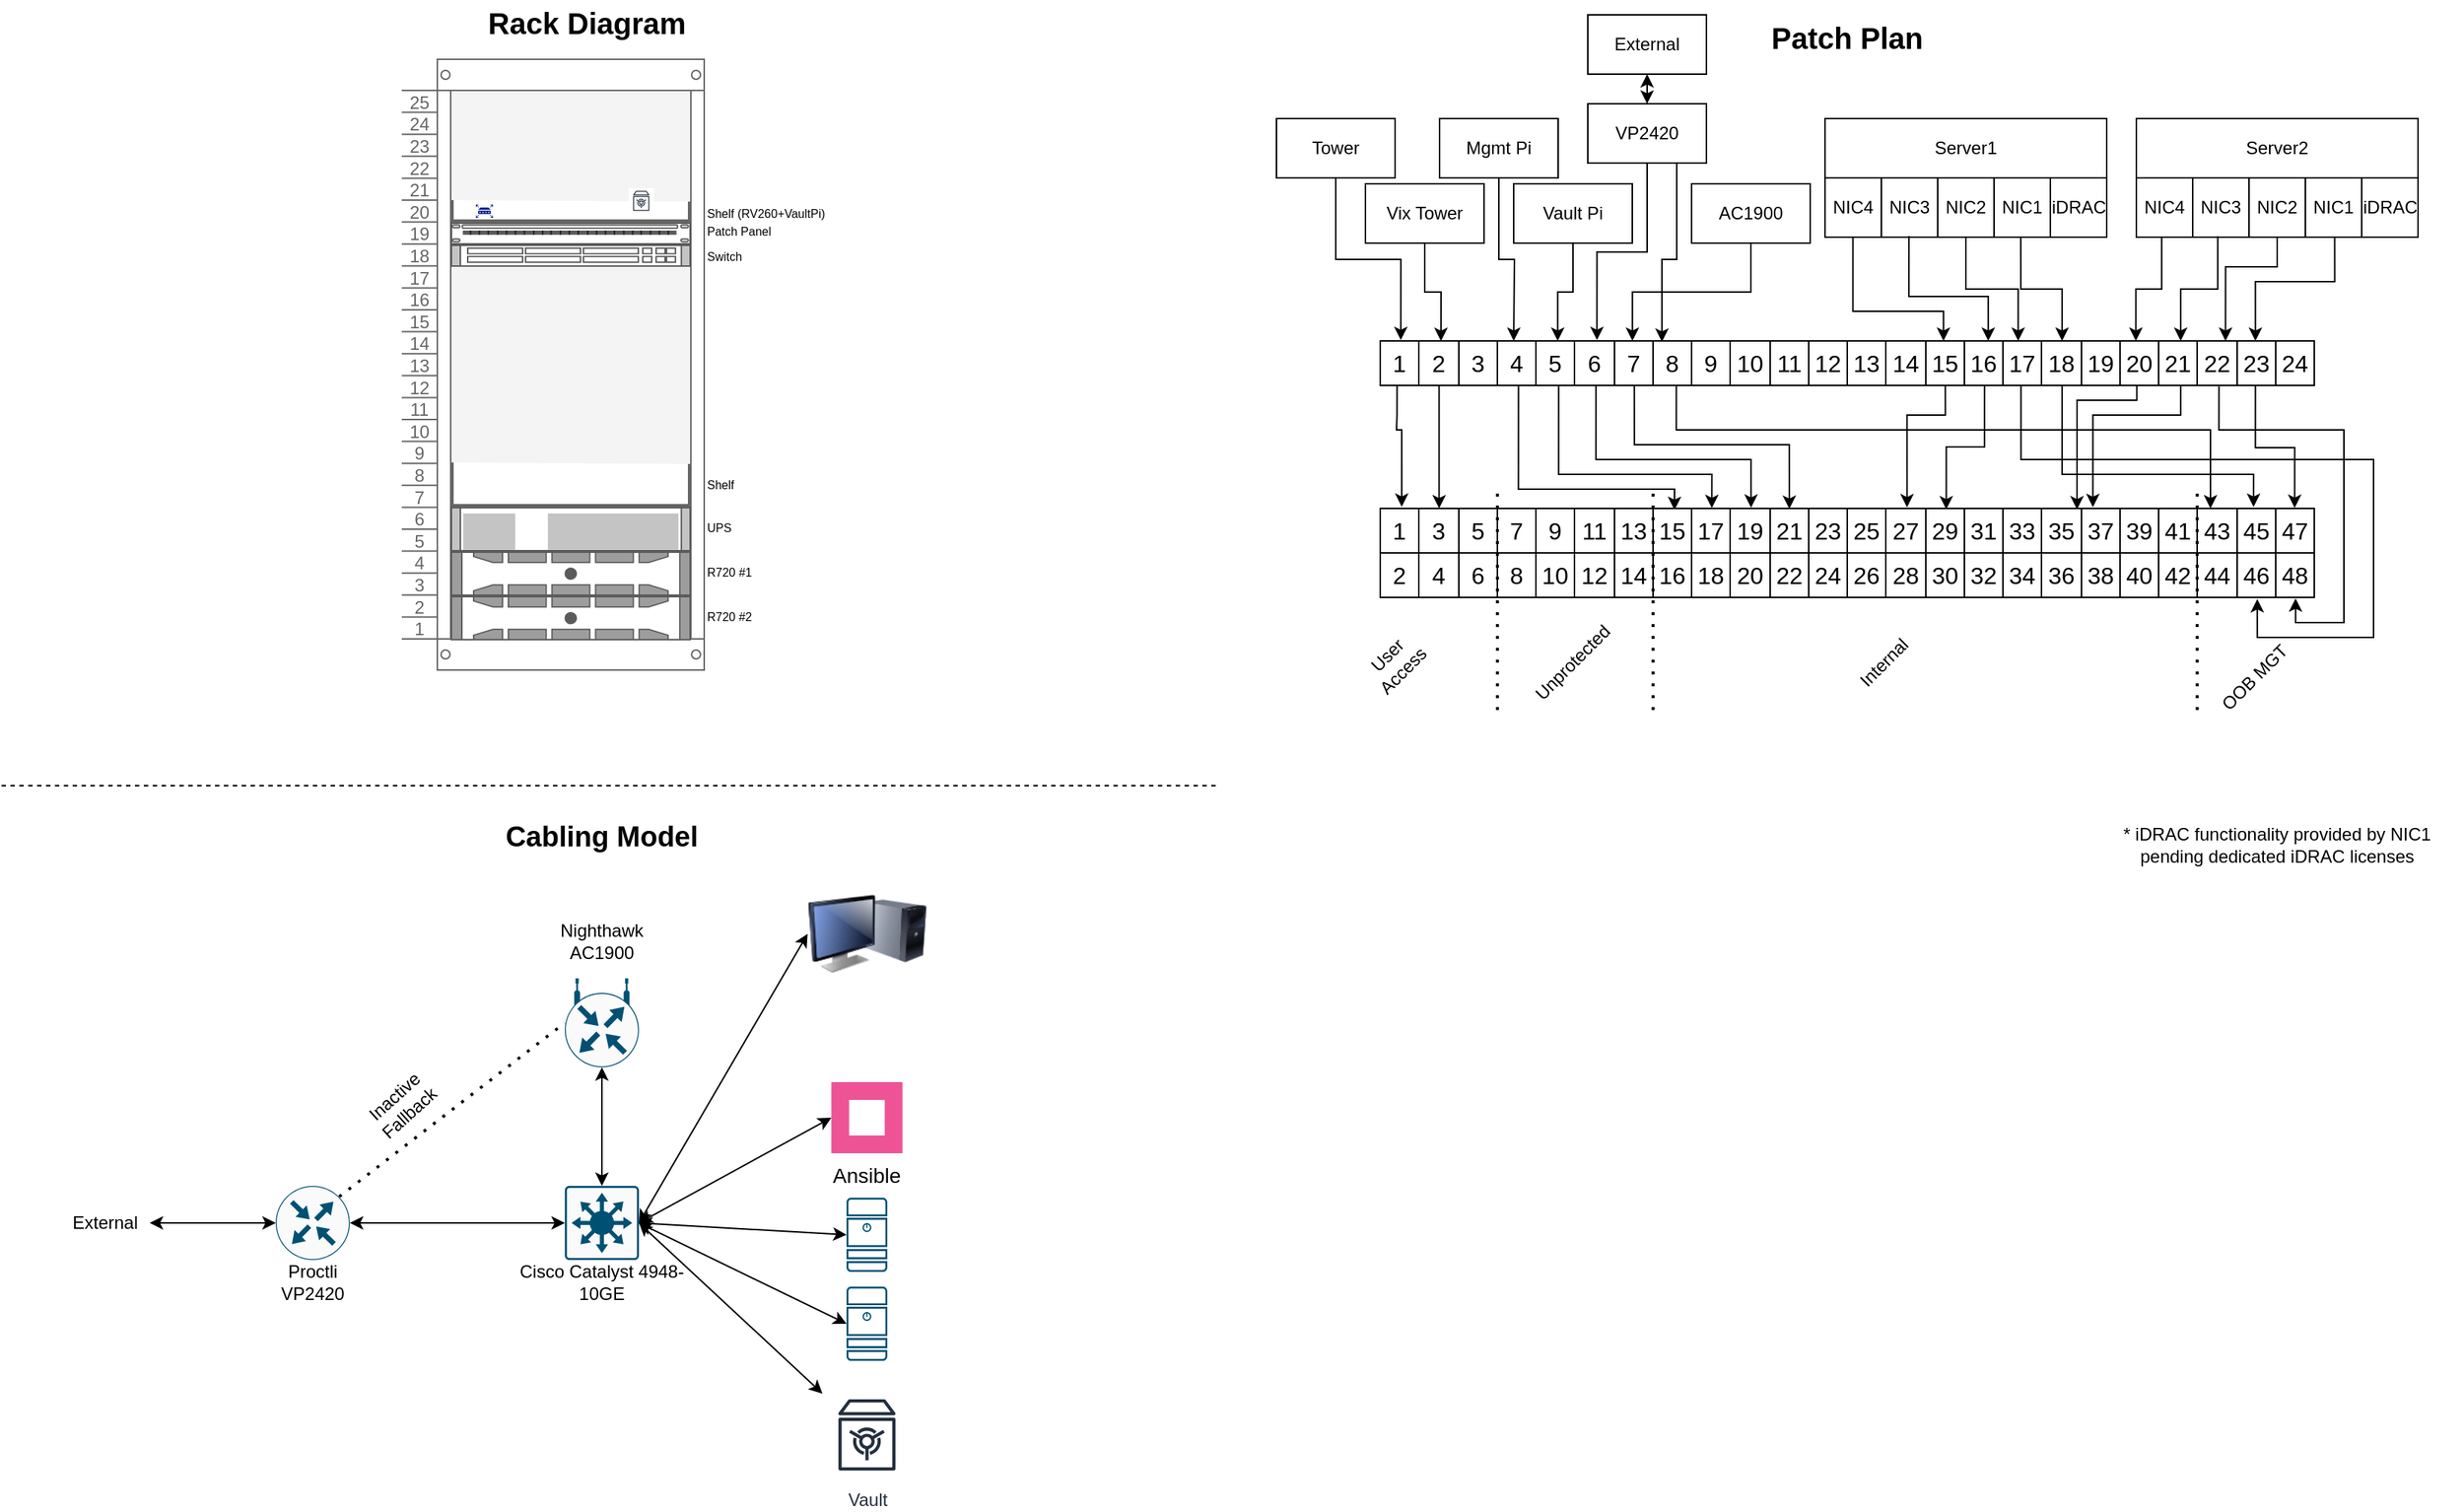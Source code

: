 <mxfile version="28.0.6">
  <diagram name="Page-1" id="3a_alY-m2_s3Xfb2v9r6">
    <mxGraphModel dx="1473" dy="851" grid="1" gridSize="10" guides="1" tooltips="1" connect="1" arrows="1" fold="1" page="1" pageScale="1" pageWidth="850" pageHeight="1100" math="0" shadow="0">
      <root>
        <object label="" id="0">
          <mxCell />
        </object>
        <mxCell id="1" parent="0" />
        <mxCell id="1WeZYifnovVVl7Edg_Gf-1" value="" style="strokeColor=#666666;html=1;verticalLabelPosition=bottom;labelBackgroundColor=#ffffff;verticalAlign=top;outlineConnect=0;shadow=0;dashed=0;shape=mxgraph.rackGeneral.rackCabinet3;fillColor2=#f4f4f4;container=1;collapsible=0;childLayout=rack;allowGaps=1;marginLeft=33;marginRight=9;marginTop=21;marginBottom=22;textColor=#666666;numDisp=descend;" parent="1" vertex="1">
          <mxGeometry x="290" y="50" width="204" height="410" as="geometry" />
        </mxCell>
        <mxCell id="1WeZYifnovVVl7Edg_Gf-9" value="" style="strokeColor=#666666;html=1;labelPosition=right;align=left;spacingLeft=15;shadow=0;dashed=0;outlineConnect=0;shape=mxgraph.rackGeneral.shelf;container=1;collapsible=0" parent="1WeZYifnovVVl7Edg_Gf-1" vertex="1">
          <mxGeometry x="33" y="95" width="162" height="15" as="geometry" />
        </mxCell>
        <mxCell id="1WeZYifnovVVl7Edg_Gf-260" value="" style="sketch=0;aspect=fixed;pointerEvents=1;shadow=0;dashed=0;html=1;strokeColor=none;labelPosition=center;verticalLabelPosition=bottom;verticalAlign=top;align=center;fillColor=#00188D;shape=mxgraph.mscae.enterprise.router" parent="1WeZYifnovVVl7Edg_Gf-9" vertex="1">
          <mxGeometry x="17" y="3" width="11.54" height="9" as="geometry" />
        </mxCell>
        <mxCell id="1WeZYifnovVVl7Edg_Gf-261" value="" style="sketch=0;outlineConnect=0;fontColor=#232F3E;gradientColor=none;strokeColor=#232F3E;fillColor=#ffffff;dashed=0;verticalLabelPosition=bottom;verticalAlign=top;align=center;html=1;fontSize=12;fontStyle=0;aspect=fixed;shape=mxgraph.aws4.resourceIcon;resIcon=mxgraph.aws4.vault;" parent="1WeZYifnovVVl7Edg_Gf-9" vertex="1">
          <mxGeometry x="120" y="-8" width="17" height="17" as="geometry" />
        </mxCell>
        <mxCell id="1WeZYifnovVVl7Edg_Gf-2" value="" style="strokeColor=#666666;html=1;labelPosition=right;align=left;spacingLeft=15;shadow=0;dashed=0;outlineConnect=0;shape=mxgraph.rack.general.cat5e_rack_mount_patch_panel_24_ports;" parent="1WeZYifnovVVl7Edg_Gf-1" vertex="1">
          <mxGeometry x="33" y="110" width="162" height="15" as="geometry" />
        </mxCell>
        <mxCell id="1WeZYifnovVVl7Edg_Gf-10" value="" style="shape=mxgraph.rack.cisco.cisco_catalyst_4948_switch;html=1;labelPosition=right;align=left;spacingLeft=15;dashed=0;shadow=0;fillColor=#ffffff;" parent="1WeZYifnovVVl7Edg_Gf-1" vertex="1">
          <mxGeometry x="33" y="125" width="162" height="15" as="geometry" />
        </mxCell>
        <mxCell id="1WeZYifnovVVl7Edg_Gf-3" value="" style="strokeColor=#666666;html=1;labelPosition=right;align=left;spacingLeft=15;shadow=0;dashed=0;outlineConnect=0;shape=mxgraph.rackGeneral.shelf;container=1;collapsible=0" parent="1WeZYifnovVVl7Edg_Gf-1" vertex="1">
          <mxGeometry x="33" y="272" width="162" height="30" as="geometry" />
        </mxCell>
        <mxCell id="1WeZYifnovVVl7Edg_Gf-5" value="" style="shape=mxgraph.rack.ibm.ibm_1500-2200va_ups;html=1;labelPosition=right;align=left;spacingLeft=15;dashed=0;shadow=0;fillColor=#ffffff;" parent="1WeZYifnovVVl7Edg_Gf-1" vertex="1">
          <mxGeometry x="33" y="302" width="162" height="30" as="geometry" />
        </mxCell>
        <mxCell id="1WeZYifnovVVl7Edg_Gf-8" value="" style="strokeColor=#666666;html=1;labelPosition=right;align=left;spacingLeft=15;shadow=0;dashed=0;outlineConnect=0;shape=mxgraph.rack.dell.dell_poweredge_2u;" parent="1WeZYifnovVVl7Edg_Gf-1" vertex="1">
          <mxGeometry x="33" y="332" width="162" height="30" as="geometry" />
        </mxCell>
        <mxCell id="1WeZYifnovVVl7Edg_Gf-7" value="" style="strokeColor=#666666;html=1;labelPosition=right;align=left;spacingLeft=15;shadow=0;dashed=0;outlineConnect=0;shape=mxgraph.rack.dell.dell_poweredge_2u;" parent="1WeZYifnovVVl7Edg_Gf-1" vertex="1">
          <mxGeometry x="33" y="362" width="162" height="30" as="geometry" />
        </mxCell>
        <mxCell id="1WeZYifnovVVl7Edg_Gf-11" value="Rack Diagram" style="text;html=1;align=center;verticalAlign=middle;whiteSpace=wrap;rounded=0;fontSize=20;fontStyle=1" parent="1" vertex="1">
          <mxGeometry x="330" y="10" width="170" height="30" as="geometry" />
        </mxCell>
        <mxCell id="1WeZYifnovVVl7Edg_Gf-12" value="Shelf" style="text;html=1;align=left;verticalAlign=middle;whiteSpace=wrap;rounded=0;fontSize=8;" parent="1" vertex="1">
          <mxGeometry x="494" y="331" width="26" height="12" as="geometry" />
        </mxCell>
        <mxCell id="1WeZYifnovVVl7Edg_Gf-13" value="UPS" style="text;html=1;align=left;verticalAlign=middle;whiteSpace=wrap;rounded=0;fontSize=8;" parent="1" vertex="1">
          <mxGeometry x="494" y="360" width="26" height="12" as="geometry" />
        </mxCell>
        <mxCell id="1WeZYifnovVVl7Edg_Gf-14" value="R720 #1" style="text;html=1;align=left;verticalAlign=middle;whiteSpace=wrap;rounded=0;fontSize=8;" parent="1" vertex="1">
          <mxGeometry x="494" y="390" width="36" height="12" as="geometry" />
        </mxCell>
        <mxCell id="1WeZYifnovVVl7Edg_Gf-15" value="R720 #2" style="text;html=1;align=left;verticalAlign=middle;whiteSpace=wrap;rounded=0;fontSize=8;" parent="1" vertex="1">
          <mxGeometry x="494" y="420" width="36" height="12" as="geometry" />
        </mxCell>
        <mxCell id="1WeZYifnovVVl7Edg_Gf-16" value="Patch Panel" style="text;html=1;align=left;verticalAlign=middle;whiteSpace=wrap;rounded=0;fontSize=8;" parent="1" vertex="1">
          <mxGeometry x="494" y="160" width="56" height="12" as="geometry" />
        </mxCell>
        <mxCell id="1WeZYifnovVVl7Edg_Gf-17" value="Switch" style="text;html=1;align=left;verticalAlign=middle;whiteSpace=wrap;rounded=0;fontSize=8;" parent="1" vertex="1">
          <mxGeometry x="494" y="177" width="56" height="12" as="geometry" />
        </mxCell>
        <mxCell id="1WeZYifnovVVl7Edg_Gf-18" value="Shelf (RV260+VaultPi)" style="text;html=1;align=left;verticalAlign=middle;whiteSpace=wrap;rounded=0;fontSize=8;" parent="1" vertex="1">
          <mxGeometry x="494" y="148" width="86" height="12" as="geometry" />
        </mxCell>
        <mxCell id="1WeZYifnovVVl7Edg_Gf-19" value="" style="group" parent="1" vertex="1" connectable="0">
          <mxGeometry x="360" y="810" width="130" height="80" as="geometry" />
        </mxCell>
        <mxCell id="KC1Aw0KQFRhmaeJQ0zwd-1" value="" style="sketch=0;points=[[0.015,0.015,0],[0.985,0.015,0],[0.985,0.985,0],[0.015,0.985,0],[0.25,0,0],[0.5,0,0],[0.75,0,0],[1,0.25,0],[1,0.5,0],[1,0.75,0],[0.75,1,0],[0.5,1,0],[0.25,1,0],[0,0.75,0],[0,0.5,0],[0,0.25,0]];verticalLabelPosition=bottom;html=1;verticalAlign=top;aspect=fixed;align=center;pointerEvents=1;shape=mxgraph.cisco19.rect;prIcon=l3_switch;fillColor=#FAFAFA;strokeColor=#005073;textShadow=1;" parent="1WeZYifnovVVl7Edg_Gf-19" vertex="1">
          <mxGeometry x="40" width="50" height="50" as="geometry" />
        </mxCell>
        <mxCell id="KC1Aw0KQFRhmaeJQ0zwd-2" value="Cisco Catalyst 4948-10GE" style="text;html=1;align=center;verticalAlign=middle;whiteSpace=wrap;rounded=0;" parent="1WeZYifnovVVl7Edg_Gf-19" vertex="1">
          <mxGeometry y="50" width="130" height="30" as="geometry" />
        </mxCell>
        <mxCell id="1WeZYifnovVVl7Edg_Gf-20" value="" style="group" parent="1" vertex="1" connectable="0">
          <mxGeometry x="200" y="810" width="60" height="80" as="geometry" />
        </mxCell>
        <mxCell id="KC1Aw0KQFRhmaeJQ0zwd-3" value="" style="sketch=0;points=[[0.5,0,0],[1,0.5,0],[0.5,1,0],[0,0.5,0],[0.145,0.145,0],[0.856,0.145,0],[0.855,0.856,0],[0.145,0.855,0]];verticalLabelPosition=bottom;html=1;verticalAlign=top;aspect=fixed;align=center;pointerEvents=1;shape=mxgraph.cisco19.rect;prIcon=router;fillColor=#FAFAFA;strokeColor=#005073;" parent="1WeZYifnovVVl7Edg_Gf-20" vertex="1">
          <mxGeometry x="5" width="50" height="50" as="geometry" />
        </mxCell>
        <mxCell id="KC1Aw0KQFRhmaeJQ0zwd-4" value="Proctli&lt;br&gt;VP2420" style="text;html=1;align=center;verticalAlign=middle;whiteSpace=wrap;rounded=0;" parent="1WeZYifnovVVl7Edg_Gf-20" vertex="1">
          <mxGeometry y="50" width="60" height="30" as="geometry" />
        </mxCell>
        <mxCell id="1WeZYifnovVVl7Edg_Gf-22" value="External" style="text;html=1;align=center;verticalAlign=middle;whiteSpace=wrap;rounded=0;" parent="1" vertex="1">
          <mxGeometry x="60" y="820" width="60" height="30" as="geometry" />
        </mxCell>
        <mxCell id="1WeZYifnovVVl7Edg_Gf-23" value="" style="endArrow=classic;startArrow=classic;html=1;rounded=0;exitX=1;exitY=0.5;exitDx=0;exitDy=0;entryX=0;entryY=0.5;entryDx=0;entryDy=0;entryPerimeter=0;" parent="1" source="1WeZYifnovVVl7Edg_Gf-22" target="KC1Aw0KQFRhmaeJQ0zwd-3" edge="1">
          <mxGeometry width="50" height="50" relative="1" as="geometry">
            <mxPoint x="460" y="820" as="sourcePoint" />
            <mxPoint x="510" y="770" as="targetPoint" />
          </mxGeometry>
        </mxCell>
        <mxCell id="1WeZYifnovVVl7Edg_Gf-24" value="" style="endArrow=classic;startArrow=classic;html=1;rounded=0;exitX=1;exitY=0.5;exitDx=0;exitDy=0;exitPerimeter=0;entryX=0;entryY=0.5;entryDx=0;entryDy=0;entryPerimeter=0;" parent="1" source="KC1Aw0KQFRhmaeJQ0zwd-3" target="KC1Aw0KQFRhmaeJQ0zwd-1" edge="1">
          <mxGeometry width="50" height="50" relative="1" as="geometry">
            <mxPoint x="240" y="830" as="sourcePoint" />
            <mxPoint x="400" y="840" as="targetPoint" />
          </mxGeometry>
        </mxCell>
        <mxCell id="1WeZYifnovVVl7Edg_Gf-25" value="" style="group" parent="1" vertex="1" connectable="0">
          <mxGeometry x="395" y="630" width="60" height="100" as="geometry" />
        </mxCell>
        <mxCell id="KC1Aw0KQFRhmaeJQ0zwd-6" value="Nighthawk AC1900" style="text;html=1;align=center;verticalAlign=middle;whiteSpace=wrap;rounded=0;" parent="1WeZYifnovVVl7Edg_Gf-25" vertex="1">
          <mxGeometry width="60" height="30" as="geometry" />
        </mxCell>
        <mxCell id="KC1Aw0KQFRhmaeJQ0zwd-5" value="" style="sketch=0;points=[[0.5,0,0],[1,0.5,0],[0.5,1,0],[0,0.5,0],[0.145,0.145,0],[0.856,0.145,0],[0.855,0.856,0],[0.145,0.855,0]];verticalLabelPosition=bottom;html=1;verticalAlign=top;aspect=fixed;align=center;pointerEvents=1;shape=mxgraph.cisco19.rect;prIcon=wireless_router;fillColor=#FAFAFA;strokeColor=#005073;" parent="1WeZYifnovVVl7Edg_Gf-25" vertex="1">
          <mxGeometry x="5" y="40" width="50" height="60" as="geometry" />
        </mxCell>
        <mxCell id="1WeZYifnovVVl7Edg_Gf-26" value="" style="endArrow=classic;startArrow=classic;html=1;rounded=0;entryX=0.5;entryY=1;entryDx=0;entryDy=0;entryPerimeter=0;exitX=0.5;exitY=0;exitDx=0;exitDy=0;exitPerimeter=0;" parent="1" source="KC1Aw0KQFRhmaeJQ0zwd-1" target="KC1Aw0KQFRhmaeJQ0zwd-5" edge="1">
          <mxGeometry width="50" height="50" relative="1" as="geometry">
            <mxPoint x="430" y="810" as="sourcePoint" />
            <mxPoint x="480" y="760" as="targetPoint" />
          </mxGeometry>
        </mxCell>
        <mxCell id="1WeZYifnovVVl7Edg_Gf-27" value="" style="endArrow=none;dashed=1;html=1;dashPattern=1 3;strokeWidth=2;rounded=0;exitX=0.856;exitY=0.145;exitDx=0;exitDy=0;exitPerimeter=0;entryX=0;entryY=0.5;entryDx=0;entryDy=0;entryPerimeter=0;" parent="1" source="KC1Aw0KQFRhmaeJQ0zwd-3" target="KC1Aw0KQFRhmaeJQ0zwd-5" edge="1">
          <mxGeometry width="50" height="50" relative="1" as="geometry">
            <mxPoint x="420" y="830" as="sourcePoint" />
            <mxPoint x="470" y="780" as="targetPoint" />
          </mxGeometry>
        </mxCell>
        <mxCell id="1WeZYifnovVVl7Edg_Gf-28" value="Inactive Fallback" style="text;html=1;align=center;verticalAlign=middle;whiteSpace=wrap;rounded=0;rotation=318;" parent="1" vertex="1">
          <mxGeometry x="260" y="740" width="60" height="30" as="geometry" />
        </mxCell>
        <mxCell id="1WeZYifnovVVl7Edg_Gf-29" value="" style="sketch=0;points=[[0.015,0.015,0],[0.985,0.015,0],[0.985,0.985,0],[0.015,0.985,0],[0.25,0,0],[0.5,0,0],[0.75,0,0],[1,0.25,0],[1,0.5,0],[1,0.75,0],[0.75,1,0],[0.5,1,0],[0.25,1,0],[0,0.75,0],[0,0.5,0],[0,0.25,0]];verticalLabelPosition=bottom;html=1;verticalAlign=top;aspect=fixed;align=center;pointerEvents=1;shape=mxgraph.cisco19.server;fillColor=#005073;strokeColor=none;" parent="1" vertex="1">
          <mxGeometry x="590" y="818" width="27.5" height="50" as="geometry" />
        </mxCell>
        <mxCell id="1WeZYifnovVVl7Edg_Gf-30" value="" style="endArrow=classic;startArrow=classic;html=1;rounded=0;exitX=1;exitY=0.5;exitDx=0;exitDy=0;exitPerimeter=0;entryX=0;entryY=0.5;entryDx=0;entryDy=0;entryPerimeter=0;" parent="1" source="KC1Aw0KQFRhmaeJQ0zwd-1" target="1WeZYifnovVVl7Edg_Gf-29" edge="1">
          <mxGeometry width="50" height="50" relative="1" as="geometry">
            <mxPoint x="370" y="840" as="sourcePoint" />
            <mxPoint x="515" y="840" as="targetPoint" />
          </mxGeometry>
        </mxCell>
        <mxCell id="1WeZYifnovVVl7Edg_Gf-31" value="" style="sketch=0;points=[[0.015,0.015,0],[0.985,0.015,0],[0.985,0.985,0],[0.015,0.985,0],[0.25,0,0],[0.5,0,0],[0.75,0,0],[1,0.25,0],[1,0.5,0],[1,0.75,0],[0.75,1,0],[0.5,1,0],[0.25,1,0],[0,0.75,0],[0,0.5,0],[0,0.25,0]];verticalLabelPosition=bottom;html=1;verticalAlign=top;aspect=fixed;align=center;pointerEvents=1;shape=mxgraph.cisco19.server;fillColor=#005073;strokeColor=none;" parent="1" vertex="1">
          <mxGeometry x="590" y="878" width="27.5" height="50" as="geometry" />
        </mxCell>
        <mxCell id="1WeZYifnovVVl7Edg_Gf-32" value="" style="endArrow=classic;startArrow=classic;html=1;rounded=0;exitX=1;exitY=0.5;exitDx=0;exitDy=0;exitPerimeter=0;entryX=0;entryY=0.5;entryDx=0;entryDy=0;entryPerimeter=0;" parent="1" source="KC1Aw0KQFRhmaeJQ0zwd-1" target="1WeZYifnovVVl7Edg_Gf-31" edge="1">
          <mxGeometry width="50" height="50" relative="1" as="geometry">
            <mxPoint x="530" y="850" as="sourcePoint" />
            <mxPoint x="670" y="810" as="targetPoint" />
          </mxGeometry>
        </mxCell>
        <mxCell id="1WeZYifnovVVl7Edg_Gf-34" value="Vault" style="sketch=0;outlineConnect=0;fontColor=#232F3E;gradientColor=none;strokeColor=#232F3E;fillColor=#ffffff;dashed=0;verticalLabelPosition=bottom;verticalAlign=top;align=center;html=1;fontSize=12;fontStyle=0;aspect=fixed;shape=mxgraph.aws4.resourceIcon;resIcon=mxgraph.aws4.vault;" parent="1" vertex="1">
          <mxGeometry x="573.75" y="948" width="60" height="60" as="geometry" />
        </mxCell>
        <mxCell id="1WeZYifnovVVl7Edg_Gf-35" value="" style="endArrow=classic;startArrow=classic;html=1;rounded=0;exitX=1;exitY=0.5;exitDx=0;exitDy=0;exitPerimeter=0;" parent="1" source="KC1Aw0KQFRhmaeJQ0zwd-1" target="1WeZYifnovVVl7Edg_Gf-34" edge="1">
          <mxGeometry width="50" height="50" relative="1" as="geometry">
            <mxPoint x="520" y="840" as="sourcePoint" />
            <mxPoint x="660" y="860" as="targetPoint" />
          </mxGeometry>
        </mxCell>
        <mxCell id="1WeZYifnovVVl7Edg_Gf-36" value="Ansible" style="shape=rect;fillColor=#EE5396;aspect=fixed;resizable=0;labelPosition=center;verticalLabelPosition=bottom;align=center;verticalAlign=top;strokeColor=none;fontSize=14;" parent="1" vertex="1">
          <mxGeometry x="579.75" y="740" width="48" height="48" as="geometry" />
        </mxCell>
        <mxCell id="1WeZYifnovVVl7Edg_Gf-37" value="" style="fillColor=#ffffff;strokeColor=none;dashed=0;outlineConnect=0;html=1;labelPosition=center;verticalLabelPosition=bottom;verticalAlign=top;part=1;movable=0;resizable=0;rotatable=0;shape=mxgraph.ibm_cloud.logo--ansible-community" parent="1WeZYifnovVVl7Edg_Gf-36" vertex="1">
          <mxGeometry width="24" height="24" relative="1" as="geometry">
            <mxPoint x="12" y="12" as="offset" />
          </mxGeometry>
        </mxCell>
        <mxCell id="1WeZYifnovVVl7Edg_Gf-38" value="" style="endArrow=classic;startArrow=classic;html=1;rounded=0;exitX=1;exitY=0.5;exitDx=0;exitDy=0;exitPerimeter=0;entryX=0;entryY=0.5;entryDx=0;entryDy=0;" parent="1" source="KC1Aw0KQFRhmaeJQ0zwd-1" target="1WeZYifnovVVl7Edg_Gf-36" edge="1">
          <mxGeometry width="50" height="50" relative="1" as="geometry">
            <mxPoint x="560" y="890" as="sourcePoint" />
            <mxPoint x="684" y="966" as="targetPoint" />
          </mxGeometry>
        </mxCell>
        <mxCell id="1WeZYifnovVVl7Edg_Gf-39" value="" style="image;html=1;image=img/lib/clip_art/computers/Monitor_Tower_128x128.png" parent="1" vertex="1">
          <mxGeometry x="563.75" y="600" width="80" height="80" as="geometry" />
        </mxCell>
        <mxCell id="1WeZYifnovVVl7Edg_Gf-40" value="" style="endArrow=classic;startArrow=classic;html=1;rounded=0;exitX=1;exitY=0.5;exitDx=0;exitDy=0;exitPerimeter=0;entryX=0;entryY=0.5;entryDx=0;entryDy=0;" parent="1" source="KC1Aw0KQFRhmaeJQ0zwd-1" target="1WeZYifnovVVl7Edg_Gf-39" edge="1">
          <mxGeometry width="50" height="50" relative="1" as="geometry">
            <mxPoint x="490" y="881" as="sourcePoint" />
            <mxPoint x="620" y="810" as="targetPoint" />
          </mxGeometry>
        </mxCell>
        <mxCell id="1WeZYifnovVVl7Edg_Gf-43" value="Cabling Model" style="text;html=1;align=center;verticalAlign=middle;whiteSpace=wrap;rounded=0;fontStyle=1;fontSize=19;" parent="1" vertex="1">
          <mxGeometry x="310" y="560" width="230" height="30" as="geometry" />
        </mxCell>
        <mxCell id="1WeZYifnovVVl7Edg_Gf-44" value="" style="endArrow=none;dashed=1;html=1;rounded=0;" parent="1" edge="1">
          <mxGeometry width="50" height="50" relative="1" as="geometry">
            <mxPoint x="20" y="540" as="sourcePoint" />
            <mxPoint x="840" y="540" as="targetPoint" />
          </mxGeometry>
        </mxCell>
        <mxCell id="1WeZYifnovVVl7Edg_Gf-47" value="Patch Plan" style="text;html=1;align=center;verticalAlign=middle;whiteSpace=wrap;rounded=0;fontSize=20;fontStyle=1" parent="1" vertex="1">
          <mxGeometry x="1180" y="20" width="170" height="30" as="geometry" />
        </mxCell>
        <mxCell id="1WeZYifnovVVl7Edg_Gf-238" style="edgeStyle=orthogonalEdgeStyle;rounded=0;orthogonalLoop=1;jettySize=auto;html=1;exitX=0.018;exitY=0.986;exitDx=0;exitDy=0;exitPerimeter=0;entryX=0.023;entryY=-0.037;entryDx=0;entryDy=0;entryPerimeter=0;" parent="1" source="1WeZYifnovVVl7Edg_Gf-70" target="1WeZYifnovVVl7Edg_Gf-96" edge="1">
          <mxGeometry relative="1" as="geometry">
            <mxPoint x="949.968" y="380" as="targetPoint" />
            <Array as="points">
              <mxPoint x="961" y="290" />
              <mxPoint x="961" y="300" />
              <mxPoint x="965" y="300" />
            </Array>
          </mxGeometry>
        </mxCell>
        <mxCell id="1WeZYifnovVVl7Edg_Gf-240" style="edgeStyle=orthogonalEdgeStyle;rounded=0;orthogonalLoop=1;jettySize=auto;html=1;exitX=0.148;exitY=0.988;exitDx=0;exitDy=0;entryX=0.315;entryY=0.018;entryDx=0;entryDy=0;entryPerimeter=0;exitPerimeter=0;" parent="1" source="1WeZYifnovVVl7Edg_Gf-70" target="1WeZYifnovVVl7Edg_Gf-95" edge="1">
          <mxGeometry relative="1" as="geometry">
            <mxPoint x="1130" y="330" as="targetPoint" />
            <Array as="points">
              <mxPoint x="1043" y="340" />
              <mxPoint x="1149" y="340" />
            </Array>
          </mxGeometry>
        </mxCell>
        <mxCell id="1WeZYifnovVVl7Edg_Gf-249" style="edgeStyle=orthogonalEdgeStyle;rounded=0;orthogonalLoop=1;jettySize=auto;html=1;exitX=0.937;exitY=1.015;exitDx=0;exitDy=0;entryX=0.979;entryY=-0.006;entryDx=0;entryDy=0;entryPerimeter=0;exitPerimeter=0;" parent="1" source="1WeZYifnovVVl7Edg_Gf-70" target="1WeZYifnovVVl7Edg_Gf-95" edge="1">
          <mxGeometry relative="1" as="geometry">
            <mxPoint x="1570" y="330" as="targetPoint" />
            <Array as="points">
              <mxPoint x="1540" y="312" />
              <mxPoint x="1567" y="312" />
            </Array>
          </mxGeometry>
        </mxCell>
        <mxCell id="1WeZYifnovVVl7Edg_Gf-49" value="" style="shape=table;startSize=0;container=1;collapsible=0;childLayout=tableLayout;verticalAlign=middle;align=center;" parent="1" vertex="1">
          <mxGeometry x="950" y="240" width="630" height="30" as="geometry" />
        </mxCell>
        <mxCell id="1WeZYifnovVVl7Edg_Gf-70" style="shape=tableRow;horizontal=0;startSize=0;swimlaneHead=0;swimlaneBody=0;strokeColor=inherit;top=0;left=0;bottom=0;right=0;collapsible=0;dropTarget=0;fillColor=none;points=[[0,0.5],[1,0.5]];portConstraint=eastwest;fontSize=16;" parent="1WeZYifnovVVl7Edg_Gf-49" vertex="1">
          <mxGeometry width="630" height="30" as="geometry" />
        </mxCell>
        <mxCell id="1WeZYifnovVVl7Edg_Gf-71" value="1" style="shape=partialRectangle;html=1;whiteSpace=wrap;connectable=0;strokeColor=inherit;overflow=hidden;fillColor=none;top=0;left=0;bottom=0;right=0;pointerEvents=1;fontSize=16;" parent="1WeZYifnovVVl7Edg_Gf-70" vertex="1">
          <mxGeometry width="26" height="30" as="geometry">
            <mxRectangle width="26" height="30" as="alternateBounds" />
          </mxGeometry>
        </mxCell>
        <mxCell id="1WeZYifnovVVl7Edg_Gf-72" value="2" style="shape=partialRectangle;html=1;whiteSpace=wrap;connectable=0;strokeColor=inherit;overflow=hidden;fillColor=none;top=0;left=0;bottom=0;right=0;pointerEvents=1;fontSize=16;" parent="1WeZYifnovVVl7Edg_Gf-70" vertex="1">
          <mxGeometry x="26" width="27" height="30" as="geometry">
            <mxRectangle width="27" height="30" as="alternateBounds" />
          </mxGeometry>
        </mxCell>
        <mxCell id="1WeZYifnovVVl7Edg_Gf-73" value="3" style="shape=partialRectangle;html=1;whiteSpace=wrap;connectable=0;strokeColor=inherit;overflow=hidden;fillColor=none;top=0;left=0;bottom=0;right=0;pointerEvents=1;fontSize=16;" parent="1WeZYifnovVVl7Edg_Gf-70" vertex="1">
          <mxGeometry x="53" width="26" height="30" as="geometry">
            <mxRectangle width="26" height="30" as="alternateBounds" />
          </mxGeometry>
        </mxCell>
        <mxCell id="1WeZYifnovVVl7Edg_Gf-74" value="4" style="shape=partialRectangle;html=1;whiteSpace=wrap;connectable=0;strokeColor=inherit;overflow=hidden;fillColor=none;top=0;left=0;bottom=0;right=0;pointerEvents=1;fontSize=16;" parent="1WeZYifnovVVl7Edg_Gf-70" vertex="1">
          <mxGeometry x="79" width="26" height="30" as="geometry">
            <mxRectangle width="26" height="30" as="alternateBounds" />
          </mxGeometry>
        </mxCell>
        <mxCell id="1WeZYifnovVVl7Edg_Gf-75" value="5" style="shape=partialRectangle;html=1;whiteSpace=wrap;connectable=0;strokeColor=inherit;overflow=hidden;fillColor=none;top=0;left=0;bottom=0;right=0;pointerEvents=1;fontSize=16;" parent="1WeZYifnovVVl7Edg_Gf-70" vertex="1">
          <mxGeometry x="105" width="26" height="30" as="geometry">
            <mxRectangle width="26" height="30" as="alternateBounds" />
          </mxGeometry>
        </mxCell>
        <mxCell id="1WeZYifnovVVl7Edg_Gf-76" value="6" style="shape=partialRectangle;html=1;whiteSpace=wrap;connectable=0;strokeColor=inherit;overflow=hidden;fillColor=none;top=0;left=0;bottom=0;right=0;pointerEvents=1;fontSize=16;" parent="1WeZYifnovVVl7Edg_Gf-70" vertex="1">
          <mxGeometry x="131" width="27" height="30" as="geometry">
            <mxRectangle width="27" height="30" as="alternateBounds" />
          </mxGeometry>
        </mxCell>
        <mxCell id="1WeZYifnovVVl7Edg_Gf-77" value="7" style="shape=partialRectangle;html=1;whiteSpace=wrap;connectable=0;strokeColor=inherit;overflow=hidden;fillColor=none;top=0;left=0;bottom=0;right=0;pointerEvents=1;fontSize=16;" parent="1WeZYifnovVVl7Edg_Gf-70" vertex="1">
          <mxGeometry x="158" width="26" height="30" as="geometry">
            <mxRectangle width="26" height="30" as="alternateBounds" />
          </mxGeometry>
        </mxCell>
        <mxCell id="1WeZYifnovVVl7Edg_Gf-78" value="8" style="shape=partialRectangle;html=1;whiteSpace=wrap;connectable=0;strokeColor=inherit;overflow=hidden;fillColor=none;top=0;left=0;bottom=0;right=0;pointerEvents=1;fontSize=16;" parent="1WeZYifnovVVl7Edg_Gf-70" vertex="1">
          <mxGeometry x="184" width="26" height="30" as="geometry">
            <mxRectangle width="26" height="30" as="alternateBounds" />
          </mxGeometry>
        </mxCell>
        <mxCell id="1WeZYifnovVVl7Edg_Gf-79" value="9" style="shape=partialRectangle;html=1;whiteSpace=wrap;connectable=0;strokeColor=inherit;overflow=hidden;fillColor=none;top=0;left=0;bottom=0;right=0;pointerEvents=1;fontSize=16;" parent="1WeZYifnovVVl7Edg_Gf-70" vertex="1">
          <mxGeometry x="210" width="26" height="30" as="geometry">
            <mxRectangle width="26" height="30" as="alternateBounds" />
          </mxGeometry>
        </mxCell>
        <mxCell id="1WeZYifnovVVl7Edg_Gf-80" value="10" style="shape=partialRectangle;html=1;whiteSpace=wrap;connectable=0;strokeColor=inherit;overflow=hidden;fillColor=none;top=0;left=0;bottom=0;right=0;pointerEvents=1;fontSize=16;" parent="1WeZYifnovVVl7Edg_Gf-70" vertex="1">
          <mxGeometry x="236" width="27" height="30" as="geometry">
            <mxRectangle width="27" height="30" as="alternateBounds" />
          </mxGeometry>
        </mxCell>
        <mxCell id="1WeZYifnovVVl7Edg_Gf-81" value="11" style="shape=partialRectangle;html=1;whiteSpace=wrap;connectable=0;strokeColor=inherit;overflow=hidden;fillColor=none;top=0;left=0;bottom=0;right=0;pointerEvents=1;fontSize=16;" parent="1WeZYifnovVVl7Edg_Gf-70" vertex="1">
          <mxGeometry x="263" width="26" height="30" as="geometry">
            <mxRectangle width="26" height="30" as="alternateBounds" />
          </mxGeometry>
        </mxCell>
        <mxCell id="1WeZYifnovVVl7Edg_Gf-82" value="12" style="shape=partialRectangle;html=1;whiteSpace=wrap;connectable=0;strokeColor=inherit;overflow=hidden;fillColor=none;top=0;left=0;bottom=0;right=0;pointerEvents=1;fontSize=16;" parent="1WeZYifnovVVl7Edg_Gf-70" vertex="1">
          <mxGeometry x="289" width="26" height="30" as="geometry">
            <mxRectangle width="26" height="30" as="alternateBounds" />
          </mxGeometry>
        </mxCell>
        <mxCell id="1WeZYifnovVVl7Edg_Gf-83" value="13" style="shape=partialRectangle;html=1;whiteSpace=wrap;connectable=0;strokeColor=inherit;overflow=hidden;fillColor=none;top=0;left=0;bottom=0;right=0;pointerEvents=1;fontSize=16;" parent="1WeZYifnovVVl7Edg_Gf-70" vertex="1">
          <mxGeometry x="315" width="26" height="30" as="geometry">
            <mxRectangle width="26" height="30" as="alternateBounds" />
          </mxGeometry>
        </mxCell>
        <mxCell id="1WeZYifnovVVl7Edg_Gf-84" value="14" style="shape=partialRectangle;html=1;whiteSpace=wrap;connectable=0;strokeColor=inherit;overflow=hidden;fillColor=none;top=0;left=0;bottom=0;right=0;pointerEvents=1;fontSize=16;" parent="1WeZYifnovVVl7Edg_Gf-70" vertex="1">
          <mxGeometry x="341" width="27" height="30" as="geometry">
            <mxRectangle width="27" height="30" as="alternateBounds" />
          </mxGeometry>
        </mxCell>
        <mxCell id="1WeZYifnovVVl7Edg_Gf-85" value="15" style="shape=partialRectangle;html=1;whiteSpace=wrap;connectable=0;strokeColor=inherit;overflow=hidden;fillColor=none;top=0;left=0;bottom=0;right=0;pointerEvents=1;fontSize=16;" parent="1WeZYifnovVVl7Edg_Gf-70" vertex="1">
          <mxGeometry x="368" width="26" height="30" as="geometry">
            <mxRectangle width="26" height="30" as="alternateBounds" />
          </mxGeometry>
        </mxCell>
        <mxCell id="1WeZYifnovVVl7Edg_Gf-86" value="16" style="shape=partialRectangle;html=1;whiteSpace=wrap;connectable=0;strokeColor=inherit;overflow=hidden;fillColor=none;top=0;left=0;bottom=0;right=0;pointerEvents=1;fontSize=16;" parent="1WeZYifnovVVl7Edg_Gf-70" vertex="1">
          <mxGeometry x="394" width="26" height="30" as="geometry">
            <mxRectangle width="26" height="30" as="alternateBounds" />
          </mxGeometry>
        </mxCell>
        <mxCell id="1WeZYifnovVVl7Edg_Gf-87" value="17" style="shape=partialRectangle;html=1;whiteSpace=wrap;connectable=0;strokeColor=inherit;overflow=hidden;fillColor=none;top=0;left=0;bottom=0;right=0;pointerEvents=1;fontSize=16;" parent="1WeZYifnovVVl7Edg_Gf-70" vertex="1">
          <mxGeometry x="420" width="26" height="30" as="geometry">
            <mxRectangle width="26" height="30" as="alternateBounds" />
          </mxGeometry>
        </mxCell>
        <mxCell id="1WeZYifnovVVl7Edg_Gf-88" value="18" style="shape=partialRectangle;html=1;whiteSpace=wrap;connectable=0;strokeColor=inherit;overflow=hidden;fillColor=none;top=0;left=0;bottom=0;right=0;pointerEvents=1;fontSize=16;" parent="1WeZYifnovVVl7Edg_Gf-70" vertex="1">
          <mxGeometry x="446" width="27" height="30" as="geometry">
            <mxRectangle width="27" height="30" as="alternateBounds" />
          </mxGeometry>
        </mxCell>
        <mxCell id="1WeZYifnovVVl7Edg_Gf-89" value="19" style="shape=partialRectangle;html=1;whiteSpace=wrap;connectable=0;strokeColor=inherit;overflow=hidden;fillColor=none;top=0;left=0;bottom=0;right=0;pointerEvents=1;fontSize=16;" parent="1WeZYifnovVVl7Edg_Gf-70" vertex="1">
          <mxGeometry x="473" width="26" height="30" as="geometry">
            <mxRectangle width="26" height="30" as="alternateBounds" />
          </mxGeometry>
        </mxCell>
        <mxCell id="1WeZYifnovVVl7Edg_Gf-90" value="20" style="shape=partialRectangle;html=1;whiteSpace=wrap;connectable=0;strokeColor=inherit;overflow=hidden;fillColor=none;top=0;left=0;bottom=0;right=0;pointerEvents=1;fontSize=16;" parent="1WeZYifnovVVl7Edg_Gf-70" vertex="1">
          <mxGeometry x="499" width="26" height="30" as="geometry">
            <mxRectangle width="26" height="30" as="alternateBounds" />
          </mxGeometry>
        </mxCell>
        <mxCell id="1WeZYifnovVVl7Edg_Gf-91" value="21" style="shape=partialRectangle;html=1;whiteSpace=wrap;connectable=0;strokeColor=inherit;overflow=hidden;fillColor=none;top=0;left=0;bottom=0;right=0;pointerEvents=1;fontSize=16;" parent="1WeZYifnovVVl7Edg_Gf-70" vertex="1">
          <mxGeometry x="525" width="26" height="30" as="geometry">
            <mxRectangle width="26" height="30" as="alternateBounds" />
          </mxGeometry>
        </mxCell>
        <mxCell id="1WeZYifnovVVl7Edg_Gf-92" value="22" style="shape=partialRectangle;html=1;whiteSpace=wrap;connectable=0;strokeColor=inherit;overflow=hidden;fillColor=none;top=0;left=0;bottom=0;right=0;pointerEvents=1;fontSize=16;" parent="1WeZYifnovVVl7Edg_Gf-70" vertex="1">
          <mxGeometry x="551" width="27" height="30" as="geometry">
            <mxRectangle width="27" height="30" as="alternateBounds" />
          </mxGeometry>
        </mxCell>
        <mxCell id="1WeZYifnovVVl7Edg_Gf-93" value="23" style="shape=partialRectangle;html=1;whiteSpace=wrap;connectable=0;strokeColor=inherit;overflow=hidden;fillColor=none;top=0;left=0;bottom=0;right=0;pointerEvents=1;fontSize=16;" parent="1WeZYifnovVVl7Edg_Gf-70" vertex="1">
          <mxGeometry x="578" width="26" height="30" as="geometry">
            <mxRectangle width="26" height="30" as="alternateBounds" />
          </mxGeometry>
        </mxCell>
        <mxCell id="1WeZYifnovVVl7Edg_Gf-94" value="24" style="shape=partialRectangle;html=1;whiteSpace=wrap;connectable=0;strokeColor=inherit;overflow=hidden;fillColor=none;top=0;left=0;bottom=0;right=0;pointerEvents=1;fontSize=16;" parent="1WeZYifnovVVl7Edg_Gf-70" vertex="1">
          <mxGeometry x="604" width="26" height="30" as="geometry">
            <mxRectangle width="26" height="30" as="alternateBounds" />
          </mxGeometry>
        </mxCell>
        <mxCell id="1WeZYifnovVVl7Edg_Gf-95" value="" style="shape=table;startSize=0;container=1;collapsible=0;childLayout=tableLayout;verticalAlign=middle;align=center;" parent="1" vertex="1">
          <mxGeometry x="950" y="353" width="630" height="60" as="geometry" />
        </mxCell>
        <mxCell id="1WeZYifnovVVl7Edg_Gf-96" style="shape=tableRow;horizontal=0;startSize=0;swimlaneHead=0;swimlaneBody=0;strokeColor=inherit;top=0;left=0;bottom=0;right=0;collapsible=0;dropTarget=0;fillColor=none;points=[[0,0.5],[1,0.5]];portConstraint=eastwest;fontSize=16;" parent="1WeZYifnovVVl7Edg_Gf-95" vertex="1">
          <mxGeometry width="630" height="30" as="geometry" />
        </mxCell>
        <mxCell id="1WeZYifnovVVl7Edg_Gf-97" value="1" style="shape=partialRectangle;html=1;whiteSpace=wrap;connectable=0;strokeColor=inherit;overflow=hidden;fillColor=none;top=0;left=0;bottom=0;right=0;pointerEvents=1;fontSize=16;" parent="1WeZYifnovVVl7Edg_Gf-96" vertex="1">
          <mxGeometry width="26" height="30" as="geometry">
            <mxRectangle width="26" height="30" as="alternateBounds" />
          </mxGeometry>
        </mxCell>
        <mxCell id="1WeZYifnovVVl7Edg_Gf-98" value="3" style="shape=partialRectangle;html=1;whiteSpace=wrap;connectable=0;strokeColor=inherit;overflow=hidden;fillColor=none;top=0;left=0;bottom=0;right=0;pointerEvents=1;fontSize=16;" parent="1WeZYifnovVVl7Edg_Gf-96" vertex="1">
          <mxGeometry x="26" width="27" height="30" as="geometry">
            <mxRectangle width="27" height="30" as="alternateBounds" />
          </mxGeometry>
        </mxCell>
        <mxCell id="1WeZYifnovVVl7Edg_Gf-99" value="5" style="shape=partialRectangle;html=1;whiteSpace=wrap;connectable=0;strokeColor=inherit;overflow=hidden;fillColor=none;top=0;left=0;bottom=0;right=0;pointerEvents=1;fontSize=16;" parent="1WeZYifnovVVl7Edg_Gf-96" vertex="1">
          <mxGeometry x="53" width="26" height="30" as="geometry">
            <mxRectangle width="26" height="30" as="alternateBounds" />
          </mxGeometry>
        </mxCell>
        <mxCell id="1WeZYifnovVVl7Edg_Gf-100" value="7" style="shape=partialRectangle;html=1;whiteSpace=wrap;connectable=0;strokeColor=inherit;overflow=hidden;fillColor=none;top=0;left=0;bottom=0;right=0;pointerEvents=1;fontSize=16;" parent="1WeZYifnovVVl7Edg_Gf-96" vertex="1">
          <mxGeometry x="79" width="26" height="30" as="geometry">
            <mxRectangle width="26" height="30" as="alternateBounds" />
          </mxGeometry>
        </mxCell>
        <mxCell id="1WeZYifnovVVl7Edg_Gf-101" value="9" style="shape=partialRectangle;html=1;whiteSpace=wrap;connectable=0;strokeColor=inherit;overflow=hidden;fillColor=none;top=0;left=0;bottom=0;right=0;pointerEvents=1;fontSize=16;" parent="1WeZYifnovVVl7Edg_Gf-96" vertex="1">
          <mxGeometry x="105" width="26" height="30" as="geometry">
            <mxRectangle width="26" height="30" as="alternateBounds" />
          </mxGeometry>
        </mxCell>
        <mxCell id="1WeZYifnovVVl7Edg_Gf-102" value="11" style="shape=partialRectangle;html=1;whiteSpace=wrap;connectable=0;strokeColor=inherit;overflow=hidden;fillColor=none;top=0;left=0;bottom=0;right=0;pointerEvents=1;fontSize=16;" parent="1WeZYifnovVVl7Edg_Gf-96" vertex="1">
          <mxGeometry x="131" width="27" height="30" as="geometry">
            <mxRectangle width="27" height="30" as="alternateBounds" />
          </mxGeometry>
        </mxCell>
        <mxCell id="1WeZYifnovVVl7Edg_Gf-103" value="13" style="shape=partialRectangle;html=1;whiteSpace=wrap;connectable=0;strokeColor=inherit;overflow=hidden;fillColor=none;top=0;left=0;bottom=0;right=0;pointerEvents=1;fontSize=16;" parent="1WeZYifnovVVl7Edg_Gf-96" vertex="1">
          <mxGeometry x="158" width="26" height="30" as="geometry">
            <mxRectangle width="26" height="30" as="alternateBounds" />
          </mxGeometry>
        </mxCell>
        <mxCell id="1WeZYifnovVVl7Edg_Gf-104" value="15" style="shape=partialRectangle;html=1;whiteSpace=wrap;connectable=0;strokeColor=inherit;overflow=hidden;fillColor=none;top=0;left=0;bottom=0;right=0;pointerEvents=1;fontSize=16;" parent="1WeZYifnovVVl7Edg_Gf-96" vertex="1">
          <mxGeometry x="184" width="26" height="30" as="geometry">
            <mxRectangle width="26" height="30" as="alternateBounds" />
          </mxGeometry>
        </mxCell>
        <mxCell id="1WeZYifnovVVl7Edg_Gf-105" value="17" style="shape=partialRectangle;html=1;whiteSpace=wrap;connectable=0;strokeColor=inherit;overflow=hidden;fillColor=none;top=0;left=0;bottom=0;right=0;pointerEvents=1;fontSize=16;" parent="1WeZYifnovVVl7Edg_Gf-96" vertex="1">
          <mxGeometry x="210" width="26" height="30" as="geometry">
            <mxRectangle width="26" height="30" as="alternateBounds" />
          </mxGeometry>
        </mxCell>
        <mxCell id="1WeZYifnovVVl7Edg_Gf-106" value="19" style="shape=partialRectangle;html=1;whiteSpace=wrap;connectable=0;strokeColor=inherit;overflow=hidden;fillColor=none;top=0;left=0;bottom=0;right=0;pointerEvents=1;fontSize=16;" parent="1WeZYifnovVVl7Edg_Gf-96" vertex="1">
          <mxGeometry x="236" width="27" height="30" as="geometry">
            <mxRectangle width="27" height="30" as="alternateBounds" />
          </mxGeometry>
        </mxCell>
        <mxCell id="1WeZYifnovVVl7Edg_Gf-107" value="21" style="shape=partialRectangle;html=1;whiteSpace=wrap;connectable=0;strokeColor=inherit;overflow=hidden;fillColor=none;top=0;left=0;bottom=0;right=0;pointerEvents=1;fontSize=16;" parent="1WeZYifnovVVl7Edg_Gf-96" vertex="1">
          <mxGeometry x="263" width="26" height="30" as="geometry">
            <mxRectangle width="26" height="30" as="alternateBounds" />
          </mxGeometry>
        </mxCell>
        <mxCell id="1WeZYifnovVVl7Edg_Gf-108" value="23" style="shape=partialRectangle;html=1;whiteSpace=wrap;connectable=0;strokeColor=inherit;overflow=hidden;fillColor=none;top=0;left=0;bottom=0;right=0;pointerEvents=1;fontSize=16;" parent="1WeZYifnovVVl7Edg_Gf-96" vertex="1">
          <mxGeometry x="289" width="26" height="30" as="geometry">
            <mxRectangle width="26" height="30" as="alternateBounds" />
          </mxGeometry>
        </mxCell>
        <mxCell id="1WeZYifnovVVl7Edg_Gf-109" value="25" style="shape=partialRectangle;html=1;whiteSpace=wrap;connectable=0;strokeColor=inherit;overflow=hidden;fillColor=none;top=0;left=0;bottom=0;right=0;pointerEvents=1;fontSize=16;" parent="1WeZYifnovVVl7Edg_Gf-96" vertex="1">
          <mxGeometry x="315" width="26" height="30" as="geometry">
            <mxRectangle width="26" height="30" as="alternateBounds" />
          </mxGeometry>
        </mxCell>
        <mxCell id="1WeZYifnovVVl7Edg_Gf-110" value="27" style="shape=partialRectangle;html=1;whiteSpace=wrap;connectable=0;strokeColor=inherit;overflow=hidden;fillColor=none;top=0;left=0;bottom=0;right=0;pointerEvents=1;fontSize=16;" parent="1WeZYifnovVVl7Edg_Gf-96" vertex="1">
          <mxGeometry x="341" width="27" height="30" as="geometry">
            <mxRectangle width="27" height="30" as="alternateBounds" />
          </mxGeometry>
        </mxCell>
        <mxCell id="1WeZYifnovVVl7Edg_Gf-111" value="29" style="shape=partialRectangle;html=1;whiteSpace=wrap;connectable=0;strokeColor=inherit;overflow=hidden;fillColor=none;top=0;left=0;bottom=0;right=0;pointerEvents=1;fontSize=16;" parent="1WeZYifnovVVl7Edg_Gf-96" vertex="1">
          <mxGeometry x="368" width="26" height="30" as="geometry">
            <mxRectangle width="26" height="30" as="alternateBounds" />
          </mxGeometry>
        </mxCell>
        <mxCell id="1WeZYifnovVVl7Edg_Gf-112" value="31" style="shape=partialRectangle;html=1;whiteSpace=wrap;connectable=0;strokeColor=inherit;overflow=hidden;fillColor=none;top=0;left=0;bottom=0;right=0;pointerEvents=1;fontSize=16;" parent="1WeZYifnovVVl7Edg_Gf-96" vertex="1">
          <mxGeometry x="394" width="26" height="30" as="geometry">
            <mxRectangle width="26" height="30" as="alternateBounds" />
          </mxGeometry>
        </mxCell>
        <mxCell id="1WeZYifnovVVl7Edg_Gf-113" value="33" style="shape=partialRectangle;html=1;whiteSpace=wrap;connectable=0;strokeColor=inherit;overflow=hidden;fillColor=none;top=0;left=0;bottom=0;right=0;pointerEvents=1;fontSize=16;" parent="1WeZYifnovVVl7Edg_Gf-96" vertex="1">
          <mxGeometry x="420" width="26" height="30" as="geometry">
            <mxRectangle width="26" height="30" as="alternateBounds" />
          </mxGeometry>
        </mxCell>
        <mxCell id="1WeZYifnovVVl7Edg_Gf-114" value="35" style="shape=partialRectangle;html=1;whiteSpace=wrap;connectable=0;strokeColor=inherit;overflow=hidden;fillColor=none;top=0;left=0;bottom=0;right=0;pointerEvents=1;fontSize=16;" parent="1WeZYifnovVVl7Edg_Gf-96" vertex="1">
          <mxGeometry x="446" width="27" height="30" as="geometry">
            <mxRectangle width="27" height="30" as="alternateBounds" />
          </mxGeometry>
        </mxCell>
        <mxCell id="1WeZYifnovVVl7Edg_Gf-115" value="37" style="shape=partialRectangle;html=1;whiteSpace=wrap;connectable=0;strokeColor=inherit;overflow=hidden;fillColor=none;top=0;left=0;bottom=0;right=0;pointerEvents=1;fontSize=16;" parent="1WeZYifnovVVl7Edg_Gf-96" vertex="1">
          <mxGeometry x="473" width="26" height="30" as="geometry">
            <mxRectangle width="26" height="30" as="alternateBounds" />
          </mxGeometry>
        </mxCell>
        <mxCell id="1WeZYifnovVVl7Edg_Gf-116" value="39" style="shape=partialRectangle;html=1;whiteSpace=wrap;connectable=0;strokeColor=inherit;overflow=hidden;fillColor=none;top=0;left=0;bottom=0;right=0;pointerEvents=1;fontSize=16;" parent="1WeZYifnovVVl7Edg_Gf-96" vertex="1">
          <mxGeometry x="499" width="26" height="30" as="geometry">
            <mxRectangle width="26" height="30" as="alternateBounds" />
          </mxGeometry>
        </mxCell>
        <mxCell id="1WeZYifnovVVl7Edg_Gf-117" value="41" style="shape=partialRectangle;html=1;whiteSpace=wrap;connectable=0;strokeColor=inherit;overflow=hidden;fillColor=none;top=0;left=0;bottom=0;right=0;pointerEvents=1;fontSize=16;" parent="1WeZYifnovVVl7Edg_Gf-96" vertex="1">
          <mxGeometry x="525" width="26" height="30" as="geometry">
            <mxRectangle width="26" height="30" as="alternateBounds" />
          </mxGeometry>
        </mxCell>
        <mxCell id="1WeZYifnovVVl7Edg_Gf-118" value="43" style="shape=partialRectangle;html=1;whiteSpace=wrap;connectable=0;strokeColor=inherit;overflow=hidden;fillColor=none;top=0;left=0;bottom=0;right=0;pointerEvents=1;fontSize=16;" parent="1WeZYifnovVVl7Edg_Gf-96" vertex="1">
          <mxGeometry x="551" width="27" height="30" as="geometry">
            <mxRectangle width="27" height="30" as="alternateBounds" />
          </mxGeometry>
        </mxCell>
        <mxCell id="1WeZYifnovVVl7Edg_Gf-119" value="45" style="shape=partialRectangle;html=1;whiteSpace=wrap;connectable=0;strokeColor=inherit;overflow=hidden;fillColor=none;top=0;left=0;bottom=0;right=0;pointerEvents=1;fontSize=16;" parent="1WeZYifnovVVl7Edg_Gf-96" vertex="1">
          <mxGeometry x="578" width="26" height="30" as="geometry">
            <mxRectangle width="26" height="30" as="alternateBounds" />
          </mxGeometry>
        </mxCell>
        <mxCell id="1WeZYifnovVVl7Edg_Gf-120" value="47" style="shape=partialRectangle;html=1;whiteSpace=wrap;connectable=0;strokeColor=inherit;overflow=hidden;fillColor=none;top=0;left=0;bottom=0;right=0;pointerEvents=1;fontSize=16;" parent="1WeZYifnovVVl7Edg_Gf-96" vertex="1">
          <mxGeometry x="604" width="26" height="30" as="geometry">
            <mxRectangle width="26" height="30" as="alternateBounds" />
          </mxGeometry>
        </mxCell>
        <mxCell id="1WeZYifnovVVl7Edg_Gf-121" style="shape=tableRow;horizontal=0;startSize=0;swimlaneHead=0;swimlaneBody=0;strokeColor=inherit;top=0;left=0;bottom=0;right=0;collapsible=0;dropTarget=0;fillColor=none;points=[[0,0.5],[1,0.5]];portConstraint=eastwest;fontSize=16;" parent="1WeZYifnovVVl7Edg_Gf-95" vertex="1">
          <mxGeometry y="30" width="630" height="30" as="geometry" />
        </mxCell>
        <mxCell id="1WeZYifnovVVl7Edg_Gf-122" value="2" style="shape=partialRectangle;html=1;whiteSpace=wrap;connectable=0;strokeColor=inherit;overflow=hidden;fillColor=none;top=0;left=0;bottom=0;right=0;pointerEvents=1;fontSize=16;" parent="1WeZYifnovVVl7Edg_Gf-121" vertex="1">
          <mxGeometry width="26" height="30" as="geometry">
            <mxRectangle width="26" height="30" as="alternateBounds" />
          </mxGeometry>
        </mxCell>
        <mxCell id="1WeZYifnovVVl7Edg_Gf-123" value="4" style="shape=partialRectangle;html=1;whiteSpace=wrap;connectable=0;strokeColor=inherit;overflow=hidden;fillColor=none;top=0;left=0;bottom=0;right=0;pointerEvents=1;fontSize=16;" parent="1WeZYifnovVVl7Edg_Gf-121" vertex="1">
          <mxGeometry x="26" width="27" height="30" as="geometry">
            <mxRectangle width="27" height="30" as="alternateBounds" />
          </mxGeometry>
        </mxCell>
        <mxCell id="1WeZYifnovVVl7Edg_Gf-124" value="6" style="shape=partialRectangle;html=1;whiteSpace=wrap;connectable=0;strokeColor=inherit;overflow=hidden;fillColor=none;top=0;left=0;bottom=0;right=0;pointerEvents=1;fontSize=16;" parent="1WeZYifnovVVl7Edg_Gf-121" vertex="1">
          <mxGeometry x="53" width="26" height="30" as="geometry">
            <mxRectangle width="26" height="30" as="alternateBounds" />
          </mxGeometry>
        </mxCell>
        <mxCell id="1WeZYifnovVVl7Edg_Gf-125" value="8" style="shape=partialRectangle;html=1;whiteSpace=wrap;connectable=0;strokeColor=inherit;overflow=hidden;fillColor=none;top=0;left=0;bottom=0;right=0;pointerEvents=1;fontSize=16;" parent="1WeZYifnovVVl7Edg_Gf-121" vertex="1">
          <mxGeometry x="79" width="26" height="30" as="geometry">
            <mxRectangle width="26" height="30" as="alternateBounds" />
          </mxGeometry>
        </mxCell>
        <mxCell id="1WeZYifnovVVl7Edg_Gf-126" value="10" style="shape=partialRectangle;html=1;whiteSpace=wrap;connectable=0;strokeColor=inherit;overflow=hidden;fillColor=none;top=0;left=0;bottom=0;right=0;pointerEvents=1;fontSize=16;" parent="1WeZYifnovVVl7Edg_Gf-121" vertex="1">
          <mxGeometry x="105" width="26" height="30" as="geometry">
            <mxRectangle width="26" height="30" as="alternateBounds" />
          </mxGeometry>
        </mxCell>
        <mxCell id="1WeZYifnovVVl7Edg_Gf-127" value="12" style="shape=partialRectangle;html=1;whiteSpace=wrap;connectable=0;strokeColor=inherit;overflow=hidden;fillColor=none;top=0;left=0;bottom=0;right=0;pointerEvents=1;fontSize=16;" parent="1WeZYifnovVVl7Edg_Gf-121" vertex="1">
          <mxGeometry x="131" width="27" height="30" as="geometry">
            <mxRectangle width="27" height="30" as="alternateBounds" />
          </mxGeometry>
        </mxCell>
        <mxCell id="1WeZYifnovVVl7Edg_Gf-128" value="14" style="shape=partialRectangle;html=1;whiteSpace=wrap;connectable=0;strokeColor=inherit;overflow=hidden;fillColor=none;top=0;left=0;bottom=0;right=0;pointerEvents=1;fontSize=16;" parent="1WeZYifnovVVl7Edg_Gf-121" vertex="1">
          <mxGeometry x="158" width="26" height="30" as="geometry">
            <mxRectangle width="26" height="30" as="alternateBounds" />
          </mxGeometry>
        </mxCell>
        <mxCell id="1WeZYifnovVVl7Edg_Gf-129" value="16" style="shape=partialRectangle;html=1;whiteSpace=wrap;connectable=0;strokeColor=inherit;overflow=hidden;fillColor=none;top=0;left=0;bottom=0;right=0;pointerEvents=1;fontSize=16;" parent="1WeZYifnovVVl7Edg_Gf-121" vertex="1">
          <mxGeometry x="184" width="26" height="30" as="geometry">
            <mxRectangle width="26" height="30" as="alternateBounds" />
          </mxGeometry>
        </mxCell>
        <mxCell id="1WeZYifnovVVl7Edg_Gf-130" value="18" style="shape=partialRectangle;html=1;whiteSpace=wrap;connectable=0;strokeColor=inherit;overflow=hidden;fillColor=none;top=0;left=0;bottom=0;right=0;pointerEvents=1;fontSize=16;" parent="1WeZYifnovVVl7Edg_Gf-121" vertex="1">
          <mxGeometry x="210" width="26" height="30" as="geometry">
            <mxRectangle width="26" height="30" as="alternateBounds" />
          </mxGeometry>
        </mxCell>
        <mxCell id="1WeZYifnovVVl7Edg_Gf-131" value="20" style="shape=partialRectangle;html=1;whiteSpace=wrap;connectable=0;strokeColor=inherit;overflow=hidden;fillColor=none;top=0;left=0;bottom=0;right=0;pointerEvents=1;fontSize=16;" parent="1WeZYifnovVVl7Edg_Gf-121" vertex="1">
          <mxGeometry x="236" width="27" height="30" as="geometry">
            <mxRectangle width="27" height="30" as="alternateBounds" />
          </mxGeometry>
        </mxCell>
        <mxCell id="1WeZYifnovVVl7Edg_Gf-132" value="22" style="shape=partialRectangle;html=1;whiteSpace=wrap;connectable=0;strokeColor=inherit;overflow=hidden;fillColor=none;top=0;left=0;bottom=0;right=0;pointerEvents=1;fontSize=16;" parent="1WeZYifnovVVl7Edg_Gf-121" vertex="1">
          <mxGeometry x="263" width="26" height="30" as="geometry">
            <mxRectangle width="26" height="30" as="alternateBounds" />
          </mxGeometry>
        </mxCell>
        <mxCell id="1WeZYifnovVVl7Edg_Gf-133" value="24" style="shape=partialRectangle;html=1;whiteSpace=wrap;connectable=0;strokeColor=inherit;overflow=hidden;fillColor=none;top=0;left=0;bottom=0;right=0;pointerEvents=1;fontSize=16;" parent="1WeZYifnovVVl7Edg_Gf-121" vertex="1">
          <mxGeometry x="289" width="26" height="30" as="geometry">
            <mxRectangle width="26" height="30" as="alternateBounds" />
          </mxGeometry>
        </mxCell>
        <mxCell id="1WeZYifnovVVl7Edg_Gf-134" value="26" style="shape=partialRectangle;html=1;whiteSpace=wrap;connectable=0;strokeColor=inherit;overflow=hidden;fillColor=none;top=0;left=0;bottom=0;right=0;pointerEvents=1;fontSize=16;" parent="1WeZYifnovVVl7Edg_Gf-121" vertex="1">
          <mxGeometry x="315" width="26" height="30" as="geometry">
            <mxRectangle width="26" height="30" as="alternateBounds" />
          </mxGeometry>
        </mxCell>
        <mxCell id="1WeZYifnovVVl7Edg_Gf-135" value="28" style="shape=partialRectangle;html=1;whiteSpace=wrap;connectable=0;strokeColor=inherit;overflow=hidden;fillColor=none;top=0;left=0;bottom=0;right=0;pointerEvents=1;fontSize=16;" parent="1WeZYifnovVVl7Edg_Gf-121" vertex="1">
          <mxGeometry x="341" width="27" height="30" as="geometry">
            <mxRectangle width="27" height="30" as="alternateBounds" />
          </mxGeometry>
        </mxCell>
        <mxCell id="1WeZYifnovVVl7Edg_Gf-136" value="30" style="shape=partialRectangle;html=1;whiteSpace=wrap;connectable=0;strokeColor=inherit;overflow=hidden;fillColor=none;top=0;left=0;bottom=0;right=0;pointerEvents=1;fontSize=16;" parent="1WeZYifnovVVl7Edg_Gf-121" vertex="1">
          <mxGeometry x="368" width="26" height="30" as="geometry">
            <mxRectangle width="26" height="30" as="alternateBounds" />
          </mxGeometry>
        </mxCell>
        <mxCell id="1WeZYifnovVVl7Edg_Gf-137" value="32" style="shape=partialRectangle;html=1;whiteSpace=wrap;connectable=0;strokeColor=inherit;overflow=hidden;fillColor=none;top=0;left=0;bottom=0;right=0;pointerEvents=1;fontSize=16;" parent="1WeZYifnovVVl7Edg_Gf-121" vertex="1">
          <mxGeometry x="394" width="26" height="30" as="geometry">
            <mxRectangle width="26" height="30" as="alternateBounds" />
          </mxGeometry>
        </mxCell>
        <mxCell id="1WeZYifnovVVl7Edg_Gf-138" value="34" style="shape=partialRectangle;html=1;whiteSpace=wrap;connectable=0;strokeColor=inherit;overflow=hidden;fillColor=none;top=0;left=0;bottom=0;right=0;pointerEvents=1;fontSize=16;" parent="1WeZYifnovVVl7Edg_Gf-121" vertex="1">
          <mxGeometry x="420" width="26" height="30" as="geometry">
            <mxRectangle width="26" height="30" as="alternateBounds" />
          </mxGeometry>
        </mxCell>
        <mxCell id="1WeZYifnovVVl7Edg_Gf-139" value="36" style="shape=partialRectangle;html=1;whiteSpace=wrap;connectable=0;strokeColor=inherit;overflow=hidden;fillColor=none;top=0;left=0;bottom=0;right=0;pointerEvents=1;fontSize=16;" parent="1WeZYifnovVVl7Edg_Gf-121" vertex="1">
          <mxGeometry x="446" width="27" height="30" as="geometry">
            <mxRectangle width="27" height="30" as="alternateBounds" />
          </mxGeometry>
        </mxCell>
        <mxCell id="1WeZYifnovVVl7Edg_Gf-140" value="38" style="shape=partialRectangle;html=1;whiteSpace=wrap;connectable=0;strokeColor=inherit;overflow=hidden;fillColor=none;top=0;left=0;bottom=0;right=0;pointerEvents=1;fontSize=16;" parent="1WeZYifnovVVl7Edg_Gf-121" vertex="1">
          <mxGeometry x="473" width="26" height="30" as="geometry">
            <mxRectangle width="26" height="30" as="alternateBounds" />
          </mxGeometry>
        </mxCell>
        <mxCell id="1WeZYifnovVVl7Edg_Gf-141" value="40" style="shape=partialRectangle;html=1;whiteSpace=wrap;connectable=0;strokeColor=inherit;overflow=hidden;fillColor=none;top=0;left=0;bottom=0;right=0;pointerEvents=1;fontSize=16;" parent="1WeZYifnovVVl7Edg_Gf-121" vertex="1">
          <mxGeometry x="499" width="26" height="30" as="geometry">
            <mxRectangle width="26" height="30" as="alternateBounds" />
          </mxGeometry>
        </mxCell>
        <mxCell id="1WeZYifnovVVl7Edg_Gf-142" value="42" style="shape=partialRectangle;html=1;whiteSpace=wrap;connectable=0;strokeColor=inherit;overflow=hidden;fillColor=none;top=0;left=0;bottom=0;right=0;pointerEvents=1;fontSize=16;" parent="1WeZYifnovVVl7Edg_Gf-121" vertex="1">
          <mxGeometry x="525" width="26" height="30" as="geometry">
            <mxRectangle width="26" height="30" as="alternateBounds" />
          </mxGeometry>
        </mxCell>
        <mxCell id="1WeZYifnovVVl7Edg_Gf-143" value="44" style="shape=partialRectangle;html=1;whiteSpace=wrap;connectable=0;strokeColor=inherit;overflow=hidden;fillColor=none;top=0;left=0;bottom=0;right=0;pointerEvents=1;fontSize=16;" parent="1WeZYifnovVVl7Edg_Gf-121" vertex="1">
          <mxGeometry x="551" width="27" height="30" as="geometry">
            <mxRectangle width="27" height="30" as="alternateBounds" />
          </mxGeometry>
        </mxCell>
        <mxCell id="1WeZYifnovVVl7Edg_Gf-144" value="46" style="shape=partialRectangle;html=1;whiteSpace=wrap;connectable=0;strokeColor=inherit;overflow=hidden;fillColor=none;top=0;left=0;bottom=0;right=0;pointerEvents=1;fontSize=16;" parent="1WeZYifnovVVl7Edg_Gf-121" vertex="1">
          <mxGeometry x="578" width="26" height="30" as="geometry">
            <mxRectangle width="26" height="30" as="alternateBounds" />
          </mxGeometry>
        </mxCell>
        <mxCell id="1WeZYifnovVVl7Edg_Gf-145" value="48" style="shape=partialRectangle;html=1;whiteSpace=wrap;connectable=0;strokeColor=inherit;overflow=hidden;fillColor=none;top=0;left=0;bottom=0;right=0;pointerEvents=1;fontSize=16;" parent="1WeZYifnovVVl7Edg_Gf-121" vertex="1">
          <mxGeometry x="604" width="26" height="30" as="geometry">
            <mxRectangle width="26" height="30" as="alternateBounds" />
          </mxGeometry>
        </mxCell>
        <mxCell id="1WeZYifnovVVl7Edg_Gf-146" value="Tower" style="rounded=0;whiteSpace=wrap;html=1;" parent="1" vertex="1">
          <mxGeometry x="880" y="90" width="80" height="40" as="geometry" />
        </mxCell>
        <mxCell id="1WeZYifnovVVl7Edg_Gf-165" value="" style="shape=table;startSize=0;container=1;collapsible=0;childLayout=tableLayout;fontSize=12;" parent="1" vertex="1">
          <mxGeometry x="1250" y="90" width="190" height="80" as="geometry" />
        </mxCell>
        <mxCell id="1WeZYifnovVVl7Edg_Gf-166" value="" style="shape=tableRow;horizontal=0;startSize=0;swimlaneHead=0;swimlaneBody=0;strokeColor=inherit;top=0;left=0;bottom=0;right=0;collapsible=0;dropTarget=0;fillColor=none;points=[[0,0.5],[1,0.5]];portConstraint=eastwest;fontSize=16;" parent="1WeZYifnovVVl7Edg_Gf-165" vertex="1">
          <mxGeometry width="190" height="40" as="geometry" />
        </mxCell>
        <mxCell id="1WeZYifnovVVl7Edg_Gf-167" value="Server1" style="shape=partialRectangle;html=1;whiteSpace=wrap;connectable=0;strokeColor=inherit;overflow=hidden;fillColor=none;top=0;left=0;bottom=0;right=0;pointerEvents=1;fontSize=12;rowspan=1;colspan=5;" parent="1WeZYifnovVVl7Edg_Gf-166" vertex="1">
          <mxGeometry width="190" height="40" as="geometry">
            <mxRectangle width="38" height="40" as="alternateBounds" />
          </mxGeometry>
        </mxCell>
        <mxCell id="1WeZYifnovVVl7Edg_Gf-168" value="" style="shape=partialRectangle;html=1;whiteSpace=wrap;connectable=0;strokeColor=inherit;overflow=hidden;fillColor=none;top=0;left=0;bottom=0;right=0;pointerEvents=1;fontSize=16;" parent="1WeZYifnovVVl7Edg_Gf-166" vertex="1" visible="0">
          <mxGeometry x="38" width="38" height="40" as="geometry">
            <mxRectangle width="38" height="40" as="alternateBounds" />
          </mxGeometry>
        </mxCell>
        <mxCell id="1WeZYifnovVVl7Edg_Gf-169" value="" style="shape=partialRectangle;html=1;whiteSpace=wrap;connectable=0;strokeColor=inherit;overflow=hidden;fillColor=none;top=0;left=0;bottom=0;right=0;pointerEvents=1;fontSize=16;" parent="1WeZYifnovVVl7Edg_Gf-166" vertex="1" visible="0">
          <mxGeometry x="76" width="38" height="40" as="geometry">
            <mxRectangle width="38" height="40" as="alternateBounds" />
          </mxGeometry>
        </mxCell>
        <mxCell id="1WeZYifnovVVl7Edg_Gf-178" style="shape=partialRectangle;html=1;whiteSpace=wrap;connectable=0;strokeColor=inherit;overflow=hidden;fillColor=none;top=0;left=0;bottom=0;right=0;pointerEvents=1;fontSize=16;" parent="1WeZYifnovVVl7Edg_Gf-166" vertex="1" visible="0">
          <mxGeometry x="114" width="38" height="40" as="geometry">
            <mxRectangle width="38" height="40" as="alternateBounds" />
          </mxGeometry>
        </mxCell>
        <mxCell id="1WeZYifnovVVl7Edg_Gf-180" style="shape=partialRectangle;html=1;whiteSpace=wrap;connectable=0;strokeColor=inherit;overflow=hidden;fillColor=none;top=0;left=0;bottom=0;right=0;pointerEvents=1;fontSize=16;" parent="1WeZYifnovVVl7Edg_Gf-166" vertex="1" visible="0">
          <mxGeometry x="152" width="38" height="40" as="geometry">
            <mxRectangle width="38" height="40" as="alternateBounds" />
          </mxGeometry>
        </mxCell>
        <mxCell id="1WeZYifnovVVl7Edg_Gf-170" value="" style="shape=tableRow;horizontal=0;startSize=0;swimlaneHead=0;swimlaneBody=0;strokeColor=inherit;top=0;left=0;bottom=0;right=0;collapsible=0;dropTarget=0;fillColor=none;points=[[0,0.5],[1,0.5]];portConstraint=eastwest;fontSize=16;" parent="1WeZYifnovVVl7Edg_Gf-165" vertex="1">
          <mxGeometry y="40" width="190" height="40" as="geometry" />
        </mxCell>
        <mxCell id="1WeZYifnovVVl7Edg_Gf-171" value="NIC4" style="shape=partialRectangle;html=1;whiteSpace=wrap;connectable=0;strokeColor=inherit;overflow=hidden;fillColor=none;top=0;left=0;bottom=0;right=0;pointerEvents=1;fontSize=12;" parent="1WeZYifnovVVl7Edg_Gf-170" vertex="1">
          <mxGeometry width="38" height="40" as="geometry">
            <mxRectangle width="38" height="40" as="alternateBounds" />
          </mxGeometry>
        </mxCell>
        <mxCell id="1WeZYifnovVVl7Edg_Gf-172" value="NIC3" style="shape=partialRectangle;html=1;whiteSpace=wrap;connectable=0;strokeColor=inherit;overflow=hidden;fillColor=none;top=0;left=0;bottom=0;right=0;pointerEvents=1;fontSize=12;" parent="1WeZYifnovVVl7Edg_Gf-170" vertex="1">
          <mxGeometry x="38" width="38" height="40" as="geometry">
            <mxRectangle width="38" height="40" as="alternateBounds" />
          </mxGeometry>
        </mxCell>
        <mxCell id="1WeZYifnovVVl7Edg_Gf-173" value="NIC2" style="shape=partialRectangle;html=1;whiteSpace=wrap;connectable=0;strokeColor=inherit;overflow=hidden;fillColor=none;top=0;left=0;bottom=0;right=0;pointerEvents=1;fontSize=12;" parent="1WeZYifnovVVl7Edg_Gf-170" vertex="1">
          <mxGeometry x="76" width="38" height="40" as="geometry">
            <mxRectangle width="38" height="40" as="alternateBounds" />
          </mxGeometry>
        </mxCell>
        <mxCell id="1WeZYifnovVVl7Edg_Gf-179" value="NIC1" style="shape=partialRectangle;html=1;whiteSpace=wrap;connectable=0;strokeColor=inherit;overflow=hidden;fillColor=none;top=0;left=0;bottom=0;right=0;pointerEvents=1;fontSize=12;" parent="1WeZYifnovVVl7Edg_Gf-170" vertex="1">
          <mxGeometry x="114" width="38" height="40" as="geometry">
            <mxRectangle width="38" height="40" as="alternateBounds" />
          </mxGeometry>
        </mxCell>
        <mxCell id="1WeZYifnovVVl7Edg_Gf-181" value="iDRAC" style="shape=partialRectangle;html=1;whiteSpace=wrap;connectable=0;strokeColor=inherit;overflow=hidden;fillColor=none;top=0;left=0;bottom=0;right=0;pointerEvents=1;fontSize=12;" parent="1WeZYifnovVVl7Edg_Gf-170" vertex="1">
          <mxGeometry x="152" width="38" height="40" as="geometry">
            <mxRectangle width="38" height="40" as="alternateBounds" />
          </mxGeometry>
        </mxCell>
        <mxCell id="1WeZYifnovVVl7Edg_Gf-182" value="" style="shape=table;startSize=0;container=1;collapsible=0;childLayout=tableLayout;fontSize=12;" parent="1" vertex="1">
          <mxGeometry x="1460" y="90" width="190" height="80" as="geometry" />
        </mxCell>
        <mxCell id="1WeZYifnovVVl7Edg_Gf-183" value="" style="shape=tableRow;horizontal=0;startSize=0;swimlaneHead=0;swimlaneBody=0;strokeColor=inherit;top=0;left=0;bottom=0;right=0;collapsible=0;dropTarget=0;fillColor=none;points=[[0,0.5],[1,0.5]];portConstraint=eastwest;fontSize=16;" parent="1WeZYifnovVVl7Edg_Gf-182" vertex="1">
          <mxGeometry width="190" height="40" as="geometry" />
        </mxCell>
        <mxCell id="1WeZYifnovVVl7Edg_Gf-184" value="Server2" style="shape=partialRectangle;html=1;whiteSpace=wrap;connectable=0;strokeColor=inherit;overflow=hidden;fillColor=none;top=0;left=0;bottom=0;right=0;pointerEvents=1;fontSize=12;rowspan=1;colspan=5;" parent="1WeZYifnovVVl7Edg_Gf-183" vertex="1">
          <mxGeometry width="190" height="40" as="geometry">
            <mxRectangle width="38" height="40" as="alternateBounds" />
          </mxGeometry>
        </mxCell>
        <mxCell id="1WeZYifnovVVl7Edg_Gf-185" value="" style="shape=partialRectangle;html=1;whiteSpace=wrap;connectable=0;strokeColor=inherit;overflow=hidden;fillColor=none;top=0;left=0;bottom=0;right=0;pointerEvents=1;fontSize=16;" parent="1WeZYifnovVVl7Edg_Gf-183" vertex="1" visible="0">
          <mxGeometry x="38" width="38" height="40" as="geometry">
            <mxRectangle width="38" height="40" as="alternateBounds" />
          </mxGeometry>
        </mxCell>
        <mxCell id="1WeZYifnovVVl7Edg_Gf-186" value="" style="shape=partialRectangle;html=1;whiteSpace=wrap;connectable=0;strokeColor=inherit;overflow=hidden;fillColor=none;top=0;left=0;bottom=0;right=0;pointerEvents=1;fontSize=16;" parent="1WeZYifnovVVl7Edg_Gf-183" vertex="1" visible="0">
          <mxGeometry x="76" width="38" height="40" as="geometry">
            <mxRectangle width="38" height="40" as="alternateBounds" />
          </mxGeometry>
        </mxCell>
        <mxCell id="1WeZYifnovVVl7Edg_Gf-187" style="shape=partialRectangle;html=1;whiteSpace=wrap;connectable=0;strokeColor=inherit;overflow=hidden;fillColor=none;top=0;left=0;bottom=0;right=0;pointerEvents=1;fontSize=16;" parent="1WeZYifnovVVl7Edg_Gf-183" vertex="1" visible="0">
          <mxGeometry x="114" width="38" height="40" as="geometry">
            <mxRectangle width="38" height="40" as="alternateBounds" />
          </mxGeometry>
        </mxCell>
        <mxCell id="1WeZYifnovVVl7Edg_Gf-188" style="shape=partialRectangle;html=1;whiteSpace=wrap;connectable=0;strokeColor=inherit;overflow=hidden;fillColor=none;top=0;left=0;bottom=0;right=0;pointerEvents=1;fontSize=16;" parent="1WeZYifnovVVl7Edg_Gf-183" vertex="1" visible="0">
          <mxGeometry x="152" width="38" height="40" as="geometry">
            <mxRectangle width="38" height="40" as="alternateBounds" />
          </mxGeometry>
        </mxCell>
        <mxCell id="1WeZYifnovVVl7Edg_Gf-189" value="" style="shape=tableRow;horizontal=0;startSize=0;swimlaneHead=0;swimlaneBody=0;strokeColor=inherit;top=0;left=0;bottom=0;right=0;collapsible=0;dropTarget=0;fillColor=none;points=[[0,0.5],[1,0.5]];portConstraint=eastwest;fontSize=16;" parent="1WeZYifnovVVl7Edg_Gf-182" vertex="1">
          <mxGeometry y="40" width="190" height="40" as="geometry" />
        </mxCell>
        <mxCell id="1WeZYifnovVVl7Edg_Gf-190" value="NIC4" style="shape=partialRectangle;html=1;whiteSpace=wrap;connectable=0;strokeColor=inherit;overflow=hidden;fillColor=none;top=0;left=0;bottom=0;right=0;pointerEvents=1;fontSize=12;" parent="1WeZYifnovVVl7Edg_Gf-189" vertex="1">
          <mxGeometry width="38" height="40" as="geometry">
            <mxRectangle width="38" height="40" as="alternateBounds" />
          </mxGeometry>
        </mxCell>
        <mxCell id="1WeZYifnovVVl7Edg_Gf-191" value="NIC3" style="shape=partialRectangle;html=1;whiteSpace=wrap;connectable=0;strokeColor=inherit;overflow=hidden;fillColor=none;top=0;left=0;bottom=0;right=0;pointerEvents=1;fontSize=12;" parent="1WeZYifnovVVl7Edg_Gf-189" vertex="1">
          <mxGeometry x="38" width="38" height="40" as="geometry">
            <mxRectangle width="38" height="40" as="alternateBounds" />
          </mxGeometry>
        </mxCell>
        <mxCell id="1WeZYifnovVVl7Edg_Gf-192" value="NIC2" style="shape=partialRectangle;html=1;whiteSpace=wrap;connectable=0;strokeColor=inherit;overflow=hidden;fillColor=none;top=0;left=0;bottom=0;right=0;pointerEvents=1;fontSize=12;" parent="1WeZYifnovVVl7Edg_Gf-189" vertex="1">
          <mxGeometry x="76" width="38" height="40" as="geometry">
            <mxRectangle width="38" height="40" as="alternateBounds" />
          </mxGeometry>
        </mxCell>
        <mxCell id="1WeZYifnovVVl7Edg_Gf-193" value="NIC1" style="shape=partialRectangle;html=1;whiteSpace=wrap;connectable=0;strokeColor=inherit;overflow=hidden;fillColor=none;top=0;left=0;bottom=0;right=0;pointerEvents=1;fontSize=12;" parent="1WeZYifnovVVl7Edg_Gf-189" vertex="1">
          <mxGeometry x="114" width="38" height="40" as="geometry">
            <mxRectangle width="38" height="40" as="alternateBounds" />
          </mxGeometry>
        </mxCell>
        <mxCell id="1WeZYifnovVVl7Edg_Gf-194" value="iDRAC" style="shape=partialRectangle;html=1;whiteSpace=wrap;connectable=0;strokeColor=inherit;overflow=hidden;fillColor=none;top=0;left=0;bottom=0;right=0;pointerEvents=1;fontSize=12;" parent="1WeZYifnovVVl7Edg_Gf-189" vertex="1">
          <mxGeometry x="152" width="38" height="40" as="geometry">
            <mxRectangle width="38" height="40" as="alternateBounds" />
          </mxGeometry>
        </mxCell>
        <mxCell id="1WeZYifnovVVl7Edg_Gf-195" value="Mgmt Pi" style="rounded=0;whiteSpace=wrap;html=1;" parent="1" vertex="1">
          <mxGeometry x="990" y="90" width="80" height="40" as="geometry" />
        </mxCell>
        <mxCell id="1WeZYifnovVVl7Edg_Gf-196" value="Vault Pi" style="rounded=0;whiteSpace=wrap;html=1;" parent="1" vertex="1">
          <mxGeometry x="1040" y="134" width="80" height="40" as="geometry" />
        </mxCell>
        <mxCell id="1WeZYifnovVVl7Edg_Gf-197" style="edgeStyle=orthogonalEdgeStyle;rounded=0;orthogonalLoop=1;jettySize=auto;html=1;exitX=0.5;exitY=1;exitDx=0;exitDy=0;entryX=0.022;entryY=-0.019;entryDx=0;entryDy=0;entryPerimeter=0;" parent="1" source="1WeZYifnovVVl7Edg_Gf-146" target="1WeZYifnovVVl7Edg_Gf-70" edge="1">
          <mxGeometry relative="1" as="geometry" />
        </mxCell>
        <mxCell id="1WeZYifnovVVl7Edg_Gf-211" value="Vix Tower" style="rounded=0;whiteSpace=wrap;html=1;" parent="1" vertex="1">
          <mxGeometry x="940" y="134" width="80" height="40" as="geometry" />
        </mxCell>
        <mxCell id="1WeZYifnovVVl7Edg_Gf-212" style="edgeStyle=orthogonalEdgeStyle;rounded=0;orthogonalLoop=1;jettySize=auto;html=1;exitX=0.5;exitY=1;exitDx=0;exitDy=0;entryX=0.065;entryY=0.003;entryDx=0;entryDy=0;entryPerimeter=0;" parent="1" source="1WeZYifnovVVl7Edg_Gf-211" target="1WeZYifnovVVl7Edg_Gf-70" edge="1">
          <mxGeometry relative="1" as="geometry" />
        </mxCell>
        <mxCell id="1WeZYifnovVVl7Edg_Gf-213" style="edgeStyle=orthogonalEdgeStyle;rounded=0;orthogonalLoop=1;jettySize=auto;html=1;exitX=0.5;exitY=1;exitDx=0;exitDy=0;" parent="1" source="1WeZYifnovVVl7Edg_Gf-195" edge="1">
          <mxGeometry relative="1" as="geometry">
            <mxPoint x="1040" y="240" as="targetPoint" />
          </mxGeometry>
        </mxCell>
        <mxCell id="1WeZYifnovVVl7Edg_Gf-214" style="edgeStyle=orthogonalEdgeStyle;rounded=0;orthogonalLoop=1;jettySize=auto;html=1;exitX=0.5;exitY=1;exitDx=0;exitDy=0;entryX=0.19;entryY=0;entryDx=0;entryDy=0;entryPerimeter=0;" parent="1" source="1WeZYifnovVVl7Edg_Gf-196" target="1WeZYifnovVVl7Edg_Gf-70" edge="1">
          <mxGeometry relative="1" as="geometry" />
        </mxCell>
        <mxCell id="1WeZYifnovVVl7Edg_Gf-245" style="edgeStyle=orthogonalEdgeStyle;rounded=0;orthogonalLoop=1;jettySize=auto;html=1;exitX=0.5;exitY=0;exitDx=0;exitDy=0;entryX=0.5;entryY=1;entryDx=0;entryDy=0;startArrow=classic;startFill=1;" parent="1" source="1WeZYifnovVVl7Edg_Gf-215" target="1WeZYifnovVVl7Edg_Gf-244" edge="1">
          <mxGeometry relative="1" as="geometry" />
        </mxCell>
        <mxCell id="1WeZYifnovVVl7Edg_Gf-215" value="VP2420" style="rounded=0;whiteSpace=wrap;html=1;" parent="1" vertex="1">
          <mxGeometry x="1090" y="80" width="80" height="40" as="geometry" />
        </mxCell>
        <mxCell id="1WeZYifnovVVl7Edg_Gf-216" style="edgeStyle=orthogonalEdgeStyle;rounded=0;orthogonalLoop=1;jettySize=auto;html=1;exitX=0.5;exitY=1;exitDx=0;exitDy=0;entryX=0.232;entryY=-0.019;entryDx=0;entryDy=0;entryPerimeter=0;" parent="1" source="1WeZYifnovVVl7Edg_Gf-215" target="1WeZYifnovVVl7Edg_Gf-70" edge="1">
          <mxGeometry relative="1" as="geometry" />
        </mxCell>
        <mxCell id="1WeZYifnovVVl7Edg_Gf-217" value="AC1900" style="rounded=0;whiteSpace=wrap;html=1;" parent="1" vertex="1">
          <mxGeometry x="1160" y="134" width="80" height="40" as="geometry" />
        </mxCell>
        <mxCell id="1WeZYifnovVVl7Edg_Gf-218" style="edgeStyle=orthogonalEdgeStyle;rounded=0;orthogonalLoop=1;jettySize=auto;html=1;exitX=0.5;exitY=1;exitDx=0;exitDy=0;entryX=0.27;entryY=0;entryDx=0;entryDy=0;entryPerimeter=0;" parent="1" source="1WeZYifnovVVl7Edg_Gf-217" target="1WeZYifnovVVl7Edg_Gf-70" edge="1">
          <mxGeometry relative="1" as="geometry" />
        </mxCell>
        <mxCell id="1WeZYifnovVVl7Edg_Gf-220" style="edgeStyle=orthogonalEdgeStyle;rounded=0;orthogonalLoop=1;jettySize=auto;html=1;exitX=0.704;exitY=1;exitDx=0;exitDy=0;entryX=0.937;entryY=0;entryDx=0;entryDy=0;entryPerimeter=0;exitPerimeter=0;" parent="1" source="1WeZYifnovVVl7Edg_Gf-189" target="1WeZYifnovVVl7Edg_Gf-70" edge="1">
          <mxGeometry relative="1" as="geometry">
            <mxPoint x="1681" y="200" as="sourcePoint" />
            <mxPoint x="1620" y="270" as="targetPoint" />
            <Array as="points">
              <mxPoint x="1594" y="200" />
              <mxPoint x="1540" y="200" />
            </Array>
          </mxGeometry>
        </mxCell>
        <mxCell id="1WeZYifnovVVl7Edg_Gf-223" style="edgeStyle=orthogonalEdgeStyle;rounded=0;orthogonalLoop=1;jettySize=auto;html=1;exitX=0.5;exitY=1;exitDx=0;exitDy=0;entryX=0.905;entryY=0;entryDx=0;entryDy=0;entryPerimeter=0;" parent="1" source="1WeZYifnovVVl7Edg_Gf-182" target="1WeZYifnovVVl7Edg_Gf-70" edge="1">
          <mxGeometry relative="1" as="geometry">
            <Array as="points">
              <mxPoint x="1555" y="190" />
              <mxPoint x="1520" y="190" />
            </Array>
          </mxGeometry>
        </mxCell>
        <mxCell id="1WeZYifnovVVl7Edg_Gf-224" style="edgeStyle=orthogonalEdgeStyle;rounded=0;orthogonalLoop=1;jettySize=auto;html=1;exitX=0.289;exitY=0.983;exitDx=0;exitDy=0;entryX=0.857;entryY=0;entryDx=0;entryDy=0;entryPerimeter=0;exitPerimeter=0;" parent="1" source="1WeZYifnovVVl7Edg_Gf-189" target="1WeZYifnovVVl7Edg_Gf-70" edge="1">
          <mxGeometry relative="1" as="geometry" />
        </mxCell>
        <mxCell id="1WeZYifnovVVl7Edg_Gf-225" style="edgeStyle=orthogonalEdgeStyle;rounded=0;orthogonalLoop=1;jettySize=auto;html=1;exitX=0.09;exitY=0.995;exitDx=0;exitDy=0;entryX=0.809;entryY=0;entryDx=0;entryDy=0;entryPerimeter=0;exitPerimeter=0;" parent="1" source="1WeZYifnovVVl7Edg_Gf-189" target="1WeZYifnovVVl7Edg_Gf-70" edge="1">
          <mxGeometry relative="1" as="geometry" />
        </mxCell>
        <mxCell id="1WeZYifnovVVl7Edg_Gf-227" style="edgeStyle=orthogonalEdgeStyle;rounded=0;orthogonalLoop=1;jettySize=auto;html=1;exitX=0.695;exitY=1.011;exitDx=0;exitDy=0;entryX=0.73;entryY=0;entryDx=0;entryDy=0;entryPerimeter=0;exitPerimeter=0;" parent="1" source="1WeZYifnovVVl7Edg_Gf-170" target="1WeZYifnovVVl7Edg_Gf-70" edge="1">
          <mxGeometry relative="1" as="geometry" />
        </mxCell>
        <mxCell id="1WeZYifnovVVl7Edg_Gf-228" style="edgeStyle=orthogonalEdgeStyle;rounded=0;orthogonalLoop=1;jettySize=auto;html=1;exitX=0.5;exitY=1;exitDx=0;exitDy=0;entryX=0.683;entryY=0;entryDx=0;entryDy=0;entryPerimeter=0;" parent="1" source="1WeZYifnovVVl7Edg_Gf-165" target="1WeZYifnovVVl7Edg_Gf-70" edge="1">
          <mxGeometry relative="1" as="geometry" />
        </mxCell>
        <mxCell id="1WeZYifnovVVl7Edg_Gf-229" style="edgeStyle=orthogonalEdgeStyle;rounded=0;orthogonalLoop=1;jettySize=auto;html=1;exitX=0.298;exitY=0.982;exitDx=0;exitDy=0;entryX=0.651;entryY=0;entryDx=0;entryDy=0;entryPerimeter=0;exitPerimeter=0;" parent="1" source="1WeZYifnovVVl7Edg_Gf-170" target="1WeZYifnovVVl7Edg_Gf-70" edge="1">
          <mxGeometry relative="1" as="geometry">
            <Array as="points">
              <mxPoint x="1307" y="210" />
              <mxPoint x="1360" y="210" />
            </Array>
          </mxGeometry>
        </mxCell>
        <mxCell id="1WeZYifnovVVl7Edg_Gf-230" style="edgeStyle=orthogonalEdgeStyle;rounded=0;orthogonalLoop=1;jettySize=auto;html=1;exitX=0.099;exitY=0.992;exitDx=0;exitDy=0;entryX=0.603;entryY=0;entryDx=0;entryDy=0;entryPerimeter=0;exitPerimeter=0;" parent="1" source="1WeZYifnovVVl7Edg_Gf-170" target="1WeZYifnovVVl7Edg_Gf-70" edge="1">
          <mxGeometry relative="1" as="geometry">
            <Array as="points">
              <mxPoint x="1269" y="220" />
              <mxPoint x="1330" y="220" />
            </Array>
          </mxGeometry>
        </mxCell>
        <mxCell id="1WeZYifnovVVl7Edg_Gf-231" value="User Access" style="text;html=1;align=center;verticalAlign=middle;whiteSpace=wrap;rounded=0;rotation=-45;" parent="1" vertex="1">
          <mxGeometry x="930" y="442" width="60" height="30" as="geometry" />
        </mxCell>
        <mxCell id="1WeZYifnovVVl7Edg_Gf-232" value="OOB MGT" style="text;html=1;align=center;verticalAlign=middle;whiteSpace=wrap;rounded=0;rotation=-45;" parent="1" vertex="1">
          <mxGeometry x="1510.0" y="452.0" width="60" height="30" as="geometry" />
        </mxCell>
        <mxCell id="1WeZYifnovVVl7Edg_Gf-233" value="&lt;div&gt;Unprotected&lt;/div&gt;" style="text;html=1;align=center;verticalAlign=middle;whiteSpace=wrap;rounded=0;rotation=-45;" parent="1" vertex="1">
          <mxGeometry x="1050.0" y="442.0" width="60" height="30" as="geometry" />
        </mxCell>
        <mxCell id="1WeZYifnovVVl7Edg_Gf-234" value="" style="endArrow=none;dashed=1;html=1;dashPattern=1 3;strokeWidth=2;rounded=0;" parent="1" edge="1">
          <mxGeometry width="50" height="50" relative="1" as="geometry">
            <mxPoint x="1029" y="489" as="sourcePoint" />
            <mxPoint x="1029" y="337" as="targetPoint" />
          </mxGeometry>
        </mxCell>
        <mxCell id="1WeZYifnovVVl7Edg_Gf-235" value="" style="endArrow=none;dashed=1;html=1;dashPattern=1 3;strokeWidth=2;rounded=0;" parent="1" edge="1">
          <mxGeometry width="50" height="50" relative="1" as="geometry">
            <mxPoint x="1134" y="489" as="sourcePoint" />
            <mxPoint x="1134" y="337" as="targetPoint" />
          </mxGeometry>
        </mxCell>
        <mxCell id="1WeZYifnovVVl7Edg_Gf-236" value="" style="endArrow=none;dashed=1;html=1;dashPattern=1 3;strokeWidth=2;rounded=0;" parent="1" edge="1">
          <mxGeometry width="50" height="50" relative="1" as="geometry">
            <mxPoint x="1501" y="489" as="sourcePoint" />
            <mxPoint x="1501" y="337" as="targetPoint" />
          </mxGeometry>
        </mxCell>
        <mxCell id="1WeZYifnovVVl7Edg_Gf-237" value="&lt;div&gt;Internal&lt;/div&gt;" style="text;html=1;align=center;verticalAlign=middle;whiteSpace=wrap;rounded=0;rotation=-45;" parent="1" vertex="1">
          <mxGeometry x="1260.0" y="442.0" width="60" height="30" as="geometry" />
        </mxCell>
        <mxCell id="1WeZYifnovVVl7Edg_Gf-239" style="edgeStyle=orthogonalEdgeStyle;rounded=0;orthogonalLoop=1;jettySize=auto;html=1;exitX=0.063;exitY=1.008;exitDx=0;exitDy=0;entryX=0.063;entryY=-0.002;entryDx=0;entryDy=0;entryPerimeter=0;exitPerimeter=0;" parent="1" source="1WeZYifnovVVl7Edg_Gf-70" target="1WeZYifnovVVl7Edg_Gf-96" edge="1">
          <mxGeometry relative="1" as="geometry" />
        </mxCell>
        <mxCell id="1WeZYifnovVVl7Edg_Gf-242" style="edgeStyle=orthogonalEdgeStyle;rounded=0;orthogonalLoop=1;jettySize=auto;html=1;exitX=0.191;exitY=0.99;exitDx=0;exitDy=0;entryX=0.355;entryY=-0.004;entryDx=0;entryDy=0;entryPerimeter=0;exitPerimeter=0;" parent="1" source="1WeZYifnovVVl7Edg_Gf-70" target="1WeZYifnovVVl7Edg_Gf-95" edge="1">
          <mxGeometry relative="1" as="geometry">
            <Array as="points">
              <mxPoint x="1070" y="330" />
              <mxPoint x="1174" y="330" />
            </Array>
          </mxGeometry>
        </mxCell>
        <mxCell id="1WeZYifnovVVl7Edg_Gf-244" value="External" style="rounded=0;whiteSpace=wrap;html=1;" parent="1" vertex="1">
          <mxGeometry x="1090" y="20" width="80" height="40" as="geometry" />
        </mxCell>
        <mxCell id="1WeZYifnovVVl7Edg_Gf-247" style="edgeStyle=orthogonalEdgeStyle;rounded=0;orthogonalLoop=1;jettySize=auto;html=1;exitX=0.272;exitY=1.009;exitDx=0;exitDy=0;entryX=0.438;entryY=0.005;entryDx=0;entryDy=0;entryPerimeter=0;exitPerimeter=0;" parent="1" source="1WeZYifnovVVl7Edg_Gf-70" target="1WeZYifnovVVl7Edg_Gf-95" edge="1">
          <mxGeometry relative="1" as="geometry">
            <Array as="points">
              <mxPoint x="1121" y="310" />
              <mxPoint x="1226" y="310" />
            </Array>
          </mxGeometry>
        </mxCell>
        <mxCell id="1WeZYifnovVVl7Edg_Gf-248" style="edgeStyle=orthogonalEdgeStyle;rounded=0;orthogonalLoop=1;jettySize=auto;html=1;exitX=0.231;exitY=0.99;exitDx=0;exitDy=0;entryX=0.397;entryY=-0.008;entryDx=0;entryDy=0;entryPerimeter=0;exitPerimeter=0;" parent="1" source="1WeZYifnovVVl7Edg_Gf-70" target="1WeZYifnovVVl7Edg_Gf-95" edge="1">
          <mxGeometry relative="1" as="geometry">
            <Array as="points">
              <mxPoint x="1096" y="320" />
              <mxPoint x="1200" y="320" />
            </Array>
          </mxGeometry>
        </mxCell>
        <mxCell id="1WeZYifnovVVl7Edg_Gf-250" style="edgeStyle=orthogonalEdgeStyle;rounded=0;orthogonalLoop=1;jettySize=auto;html=1;exitX=0.73;exitY=1.005;exitDx=0;exitDy=0;entryX=0.935;entryY=-0.017;entryDx=0;entryDy=0;entryPerimeter=0;exitPerimeter=0;" parent="1" source="1WeZYifnovVVl7Edg_Gf-70" target="1WeZYifnovVVl7Edg_Gf-95" edge="1">
          <mxGeometry relative="1" as="geometry">
            <Array as="points">
              <mxPoint x="1410" y="330" />
              <mxPoint x="1539" y="330" />
            </Array>
          </mxGeometry>
        </mxCell>
        <mxCell id="1WeZYifnovVVl7Edg_Gf-252" style="edgeStyle=orthogonalEdgeStyle;rounded=0;orthogonalLoop=1;jettySize=auto;html=1;exitX=0.898;exitY=1.019;exitDx=0;exitDy=0;entryX=0.98;entryY=1.023;entryDx=0;entryDy=0;entryPerimeter=0;exitPerimeter=0;" parent="1" source="1WeZYifnovVVl7Edg_Gf-70" target="1WeZYifnovVVl7Edg_Gf-121" edge="1">
          <mxGeometry relative="1" as="geometry">
            <Array as="points">
              <mxPoint x="1516" y="300" />
              <mxPoint x="1600" y="300" />
              <mxPoint x="1600" y="430" />
              <mxPoint x="1567" y="430" />
            </Array>
          </mxGeometry>
        </mxCell>
        <mxCell id="1WeZYifnovVVl7Edg_Gf-253" style="edgeStyle=orthogonalEdgeStyle;rounded=0;orthogonalLoop=1;jettySize=auto;html=1;exitX=0.857;exitY=1;exitDx=0;exitDy=0;entryX=0.763;entryY=-0.015;entryDx=0;entryDy=0;entryPerimeter=0;exitPerimeter=0;" parent="1" source="1WeZYifnovVVl7Edg_Gf-70" target="1WeZYifnovVVl7Edg_Gf-95" edge="1">
          <mxGeometry relative="1" as="geometry">
            <Array as="points">
              <mxPoint x="1490" y="290" />
              <mxPoint x="1431" y="290" />
            </Array>
          </mxGeometry>
        </mxCell>
        <mxCell id="1WeZYifnovVVl7Edg_Gf-254" style="edgeStyle=orthogonalEdgeStyle;rounded=0;orthogonalLoop=1;jettySize=auto;html=1;entryX=0.746;entryY=0.022;entryDx=0;entryDy=0;entryPerimeter=0;exitX=0.81;exitY=0.996;exitDx=0;exitDy=0;exitPerimeter=0;" parent="1" source="1WeZYifnovVVl7Edg_Gf-70" target="1WeZYifnovVVl7Edg_Gf-96" edge="1">
          <mxGeometry relative="1" as="geometry">
            <Array as="points">
              <mxPoint x="1460" y="280" />
              <mxPoint x="1420" y="280" />
            </Array>
            <mxPoint x="1460" y="270" as="sourcePoint" />
            <mxPoint x="1420.04" y="353.3" as="targetPoint" />
          </mxGeometry>
        </mxCell>
        <mxCell id="1WeZYifnovVVl7Edg_Gf-256" style="edgeStyle=orthogonalEdgeStyle;rounded=0;orthogonalLoop=1;jettySize=auto;html=1;exitX=0.686;exitY=1.015;exitDx=0;exitDy=0;entryX=0.939;entryY=1.038;entryDx=0;entryDy=0;entryPerimeter=0;exitPerimeter=0;" parent="1" source="1WeZYifnovVVl7Edg_Gf-70" target="1WeZYifnovVVl7Edg_Gf-121" edge="1">
          <mxGeometry relative="1" as="geometry">
            <Array as="points">
              <mxPoint x="1382" y="320" />
              <mxPoint x="1620" y="320" />
              <mxPoint x="1620" y="440" />
              <mxPoint x="1542" y="440" />
            </Array>
          </mxGeometry>
        </mxCell>
        <mxCell id="1WeZYifnovVVl7Edg_Gf-257" style="edgeStyle=orthogonalEdgeStyle;rounded=0;orthogonalLoop=1;jettySize=auto;html=1;exitX=0.647;exitY=1.008;exitDx=0;exitDy=0;entryX=0.606;entryY=0.011;entryDx=0;entryDy=0;entryPerimeter=0;exitPerimeter=0;" parent="1" source="1WeZYifnovVVl7Edg_Gf-70" target="1WeZYifnovVVl7Edg_Gf-95" edge="1">
          <mxGeometry relative="1" as="geometry" />
        </mxCell>
        <mxCell id="1WeZYifnovVVl7Edg_Gf-258" style="edgeStyle=orthogonalEdgeStyle;rounded=0;orthogonalLoop=1;jettySize=auto;html=1;exitX=0.605;exitY=1;exitDx=0;exitDy=0;entryX=0.564;entryY=-0.012;entryDx=0;entryDy=0;entryPerimeter=0;exitPerimeter=0;" parent="1" source="1WeZYifnovVVl7Edg_Gf-70" target="1WeZYifnovVVl7Edg_Gf-95" edge="1">
          <mxGeometry relative="1" as="geometry">
            <Array as="points">
              <mxPoint x="1331" y="290" />
              <mxPoint x="1305" y="290" />
            </Array>
          </mxGeometry>
        </mxCell>
        <mxCell id="9_G8QNj0EjINmIg4zatd-1" style="edgeStyle=orthogonalEdgeStyle;rounded=0;orthogonalLoop=1;jettySize=auto;html=1;exitX=0.317;exitY=1.002;exitDx=0;exitDy=0;exitPerimeter=0;" parent="1" source="1WeZYifnovVVl7Edg_Gf-70" target="1WeZYifnovVVl7Edg_Gf-96" edge="1">
          <mxGeometry relative="1" as="geometry">
            <Array as="points">
              <mxPoint x="1150" y="300" />
              <mxPoint x="1510" y="300" />
            </Array>
            <mxPoint x="1150" y="270" as="sourcePoint" />
            <mxPoint x="1285" y="373" as="targetPoint" />
          </mxGeometry>
        </mxCell>
        <mxCell id="9_G8QNj0EjINmIg4zatd-2" style="edgeStyle=orthogonalEdgeStyle;rounded=0;orthogonalLoop=1;jettySize=auto;html=1;entryX=0.315;entryY=0.02;entryDx=0;entryDy=0;entryPerimeter=0;exitX=0.75;exitY=1;exitDx=0;exitDy=0;" parent="1" source="1WeZYifnovVVl7Edg_Gf-215" edge="1">
          <mxGeometry relative="1" as="geometry">
            <mxPoint x="1150" y="130" as="sourcePoint" />
            <mxPoint x="1140" y="240.6" as="targetPoint" />
            <Array as="points">
              <mxPoint x="1150" y="185" />
              <mxPoint x="1140" y="185" />
            </Array>
          </mxGeometry>
        </mxCell>
        <mxCell id="y8U4JyHo8gR0J9ADLJj5-1" value="* iDRAC functionality provided by NIC1 pending dedicated iDRAC licenses" style="text;html=1;align=center;verticalAlign=middle;whiteSpace=wrap;rounded=0;" vertex="1" parent="1">
          <mxGeometry x="1430" y="550" width="250" height="60" as="geometry" />
        </mxCell>
      </root>
    </mxGraphModel>
  </diagram>
</mxfile>
